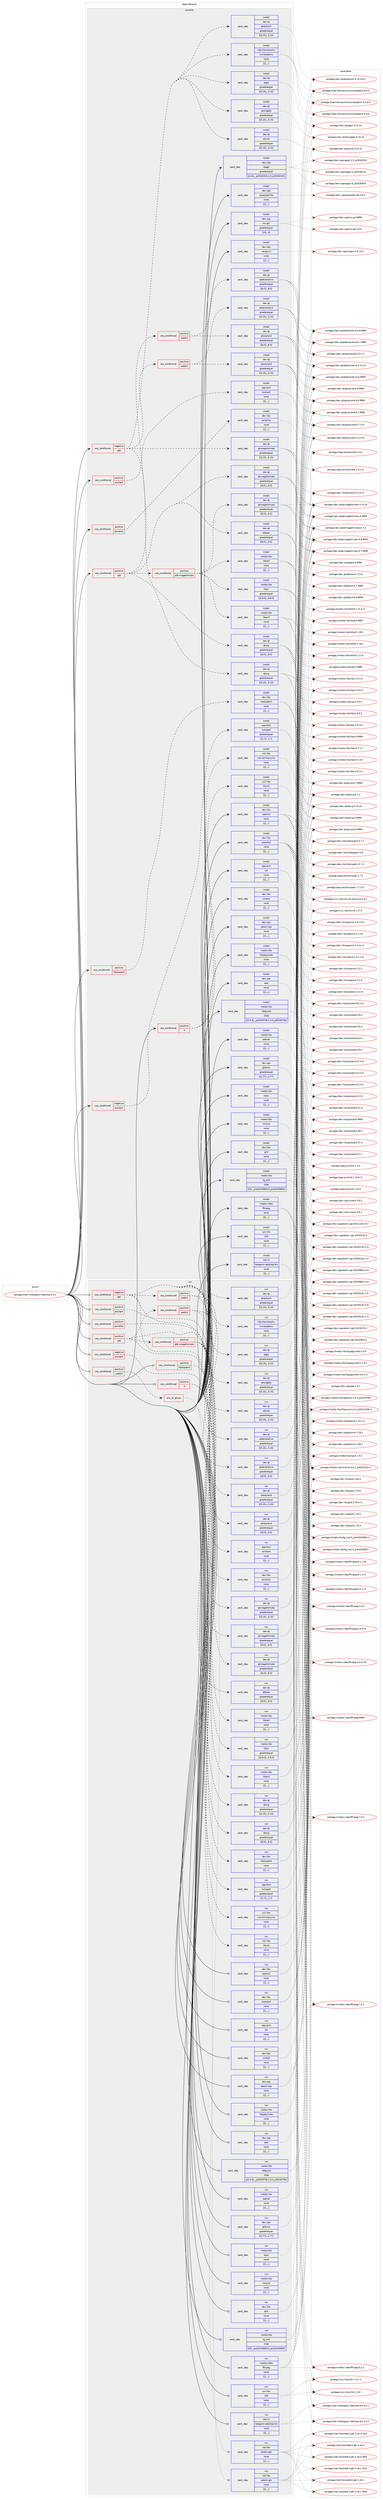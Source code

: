 digraph prolog {

# *************
# Graph options
# *************

newrank=true;
concentrate=true;
compound=true;
graph [rankdir=LR,fontname=Helvetica,fontsize=10,ranksep=1.5];#, ranksep=2.5, nodesep=0.2];
edge  [arrowhead=vee];
node  [fontname=Helvetica,fontsize=10];

# **********
# The ebuild
# **********

subgraph cluster_leftcol {
color=gray;
label=<<i>ebuild</i>>;
id [label="portage://net-im/telegram-desktop-5.4.1", color=red, width=4, href="../net-im/telegram-desktop-5.4.1.svg"];
}

# ****************
# The dependencies
# ****************

subgraph cluster_midcol {
color=gray;
label=<<i>dependencies</i>>;
subgraph cluster_compile {
fillcolor="#eeeeee";
style=filled;
label=<<i>compile</i>>;
subgraph cond96834 {
dependency372814 [label=<<TABLE BORDER="0" CELLBORDER="1" CELLSPACING="0" CELLPADDING="4"><TR><TD ROWSPAN="3" CELLPADDING="10">use_conditional</TD></TR><TR><TD>negative</TD></TR><TR><TD>enchant</TD></TR></TABLE>>, shape=none, color=red];
subgraph pack273213 {
dependency372815 [label=<<TABLE BORDER="0" CELLBORDER="1" CELLSPACING="0" CELLPADDING="4" WIDTH="220"><TR><TD ROWSPAN="6" CELLPADDING="30">pack_dep</TD></TR><TR><TD WIDTH="110">install</TD></TR><TR><TD>app-text</TD></TR><TR><TD>hunspell</TD></TR><TR><TD>greaterequal</TD></TR><TR><TD>[[1,7],,,1.7]</TD></TR></TABLE>>, shape=none, color=blue];
}
dependency372814:e -> dependency372815:w [weight=20,style="dashed",arrowhead="vee"];
}
id:e -> dependency372814:w [weight=20,style="solid",arrowhead="vee"];
subgraph cond96835 {
dependency372816 [label=<<TABLE BORDER="0" CELLBORDER="1" CELLSPACING="0" CELLPADDING="4"><TR><TD ROWSPAN="3" CELLPADDING="10">use_conditional</TD></TR><TR><TD>negative</TD></TR><TR><TD>qt6</TD></TR></TABLE>>, shape=none, color=red];
subgraph pack273214 {
dependency372817 [label=<<TABLE BORDER="0" CELLBORDER="1" CELLSPACING="0" CELLPADDING="4" WIDTH="220"><TR><TD ROWSPAN="6" CELLPADDING="30">pack_dep</TD></TR><TR><TD WIDTH="110">install</TD></TR><TR><TD>dev-qt</TD></TR><TR><TD>qtcore</TD></TR><TR><TD>greaterequal</TD></TR><TR><TD>[[5,15],,,5.15]</TD></TR></TABLE>>, shape=none, color=blue];
}
dependency372816:e -> dependency372817:w [weight=20,style="dashed",arrowhead="vee"];
subgraph pack273215 {
dependency372818 [label=<<TABLE BORDER="0" CELLBORDER="1" CELLSPACING="0" CELLPADDING="4" WIDTH="220"><TR><TD ROWSPAN="6" CELLPADDING="30">pack_dep</TD></TR><TR><TD WIDTH="110">install</TD></TR><TR><TD>dev-qt</TD></TR><TR><TD>qtgui</TD></TR><TR><TD>greaterequal</TD></TR><TR><TD>[[5,15],,,5.15]</TD></TR></TABLE>>, shape=none, color=blue];
}
dependency372816:e -> dependency372818:w [weight=20,style="dashed",arrowhead="vee"];
subgraph pack273216 {
dependency372819 [label=<<TABLE BORDER="0" CELLBORDER="1" CELLSPACING="0" CELLPADDING="4" WIDTH="220"><TR><TD ROWSPAN="6" CELLPADDING="30">pack_dep</TD></TR><TR><TD WIDTH="110">install</TD></TR><TR><TD>dev-qt</TD></TR><TR><TD>qtimageformats</TD></TR><TR><TD>greaterequal</TD></TR><TR><TD>[[5,15],,,5.15]</TD></TR></TABLE>>, shape=none, color=blue];
}
dependency372816:e -> dependency372819:w [weight=20,style="dashed",arrowhead="vee"];
subgraph pack273217 {
dependency372820 [label=<<TABLE BORDER="0" CELLBORDER="1" CELLSPACING="0" CELLPADDING="4" WIDTH="220"><TR><TD ROWSPAN="6" CELLPADDING="30">pack_dep</TD></TR><TR><TD WIDTH="110">install</TD></TR><TR><TD>dev-qt</TD></TR><TR><TD>qtnetwork</TD></TR><TR><TD>greaterequal</TD></TR><TR><TD>[[5,15],,,5.15]</TD></TR></TABLE>>, shape=none, color=blue];
}
dependency372816:e -> dependency372820:w [weight=20,style="dashed",arrowhead="vee"];
subgraph pack273218 {
dependency372821 [label=<<TABLE BORDER="0" CELLBORDER="1" CELLSPACING="0" CELLPADDING="4" WIDTH="220"><TR><TD ROWSPAN="6" CELLPADDING="30">pack_dep</TD></TR><TR><TD WIDTH="110">install</TD></TR><TR><TD>dev-qt</TD></TR><TR><TD>qtsvg</TD></TR><TR><TD>greaterequal</TD></TR><TR><TD>[[5,15],,,5.15]</TD></TR></TABLE>>, shape=none, color=blue];
}
dependency372816:e -> dependency372821:w [weight=20,style="dashed",arrowhead="vee"];
subgraph pack273219 {
dependency372822 [label=<<TABLE BORDER="0" CELLBORDER="1" CELLSPACING="0" CELLPADDING="4" WIDTH="220"><TR><TD ROWSPAN="6" CELLPADDING="30">pack_dep</TD></TR><TR><TD WIDTH="110">install</TD></TR><TR><TD>dev-qt</TD></TR><TR><TD>qtwidgets</TD></TR><TR><TD>greaterequal</TD></TR><TR><TD>[[5,15],,,5.15]</TD></TR></TABLE>>, shape=none, color=blue];
}
dependency372816:e -> dependency372822:w [weight=20,style="dashed",arrowhead="vee"];
subgraph pack273220 {
dependency372823 [label=<<TABLE BORDER="0" CELLBORDER="1" CELLSPACING="0" CELLPADDING="4" WIDTH="220"><TR><TD ROWSPAN="6" CELLPADDING="30">pack_dep</TD></TR><TR><TD WIDTH="110">install</TD></TR><TR><TD>kde-frameworks</TD></TR><TR><TD>kcoreaddons</TD></TR><TR><TD>none</TD></TR><TR><TD>[[],,,,]</TD></TR></TABLE>>, shape=none, color=blue];
}
dependency372816:e -> dependency372823:w [weight=20,style="dashed",arrowhead="vee"];
subgraph cond96836 {
dependency372824 [label=<<TABLE BORDER="0" CELLBORDER="1" CELLSPACING="0" CELLPADDING="4"><TR><TD ROWSPAN="3" CELLPADDING="10">use_conditional</TD></TR><TR><TD>positive</TD></TR><TR><TD>webkit</TD></TR></TABLE>>, shape=none, color=red];
subgraph pack273221 {
dependency372825 [label=<<TABLE BORDER="0" CELLBORDER="1" CELLSPACING="0" CELLPADDING="4" WIDTH="220"><TR><TD ROWSPAN="6" CELLPADDING="30">pack_dep</TD></TR><TR><TD WIDTH="110">install</TD></TR><TR><TD>dev-qt</TD></TR><TR><TD>qtdeclarative</TD></TR><TR><TD>greaterequal</TD></TR><TR><TD>[[5,15],,,5.15]</TD></TR></TABLE>>, shape=none, color=blue];
}
dependency372824:e -> dependency372825:w [weight=20,style="dashed",arrowhead="vee"];
subgraph pack273222 {
dependency372826 [label=<<TABLE BORDER="0" CELLBORDER="1" CELLSPACING="0" CELLPADDING="4" WIDTH="220"><TR><TD ROWSPAN="6" CELLPADDING="30">pack_dep</TD></TR><TR><TD WIDTH="110">install</TD></TR><TR><TD>dev-qt</TD></TR><TR><TD>qtwayland</TD></TR><TR><TD>greaterequal</TD></TR><TR><TD>[[5,15],,,5.15]</TD></TR></TABLE>>, shape=none, color=blue];
}
dependency372824:e -> dependency372826:w [weight=20,style="dashed",arrowhead="vee"];
}
dependency372816:e -> dependency372824:w [weight=20,style="dashed",arrowhead="vee"];
}
id:e -> dependency372816:w [weight=20,style="solid",arrowhead="vee"];
subgraph cond96837 {
dependency372827 [label=<<TABLE BORDER="0" CELLBORDER="1" CELLSPACING="0" CELLPADDING="4"><TR><TD ROWSPAN="3" CELLPADDING="10">use_conditional</TD></TR><TR><TD>positive</TD></TR><TR><TD>X</TD></TR></TABLE>>, shape=none, color=red];
subgraph pack273223 {
dependency372828 [label=<<TABLE BORDER="0" CELLBORDER="1" CELLSPACING="0" CELLPADDING="4" WIDTH="220"><TR><TD ROWSPAN="6" CELLPADDING="30">pack_dep</TD></TR><TR><TD WIDTH="110">install</TD></TR><TR><TD>x11-libs</TD></TR><TR><TD>libxcb</TD></TR><TR><TD>none</TD></TR><TR><TD>[[],,,,]</TD></TR></TABLE>>, shape=none, color=blue];
}
dependency372827:e -> dependency372828:w [weight=20,style="dashed",arrowhead="vee"];
subgraph pack273224 {
dependency372829 [label=<<TABLE BORDER="0" CELLBORDER="1" CELLSPACING="0" CELLPADDING="4" WIDTH="220"><TR><TD ROWSPAN="6" CELLPADDING="30">pack_dep</TD></TR><TR><TD WIDTH="110">install</TD></TR><TR><TD>x11-libs</TD></TR><TR><TD>xcb-util-keysyms</TD></TR><TR><TD>none</TD></TR><TR><TD>[[],,,,]</TD></TR></TABLE>>, shape=none, color=blue];
}
dependency372827:e -> dependency372829:w [weight=20,style="dashed",arrowhead="vee"];
}
id:e -> dependency372827:w [weight=20,style="solid",arrowhead="vee"];
subgraph cond96838 {
dependency372830 [label=<<TABLE BORDER="0" CELLBORDER="1" CELLSPACING="0" CELLPADDING="4"><TR><TD ROWSPAN="3" CELLPADDING="10">use_conditional</TD></TR><TR><TD>positive</TD></TR><TR><TD>enchant</TD></TR></TABLE>>, shape=none, color=red];
subgraph pack273225 {
dependency372831 [label=<<TABLE BORDER="0" CELLBORDER="1" CELLSPACING="0" CELLPADDING="4" WIDTH="220"><TR><TD ROWSPAN="6" CELLPADDING="30">pack_dep</TD></TR><TR><TD WIDTH="110">install</TD></TR><TR><TD>app-text</TD></TR><TR><TD>enchant</TD></TR><TR><TD>none</TD></TR><TR><TD>[[],,,,]</TD></TR></TABLE>>, shape=none, color=blue];
}
dependency372830:e -> dependency372831:w [weight=20,style="dashed",arrowhead="vee"];
}
id:e -> dependency372830:w [weight=20,style="solid",arrowhead="vee"];
subgraph cond96839 {
dependency372832 [label=<<TABLE BORDER="0" CELLBORDER="1" CELLSPACING="0" CELLPADDING="4"><TR><TD ROWSPAN="3" CELLPADDING="10">use_conditional</TD></TR><TR><TD>positive</TD></TR><TR><TD>jemalloc</TD></TR></TABLE>>, shape=none, color=red];
subgraph pack273226 {
dependency372833 [label=<<TABLE BORDER="0" CELLBORDER="1" CELLSPACING="0" CELLPADDING="4" WIDTH="220"><TR><TD ROWSPAN="6" CELLPADDING="30">pack_dep</TD></TR><TR><TD WIDTH="110">install</TD></TR><TR><TD>dev-libs</TD></TR><TR><TD>jemalloc</TD></TR><TR><TD>none</TD></TR><TR><TD>[[],,,,]</TD></TR></TABLE>>, shape=none, color=blue];
}
dependency372832:e -> dependency372833:w [weight=20,style="dashed",arrowhead="vee"];
}
id:e -> dependency372832:w [weight=20,style="solid",arrowhead="vee"];
subgraph cond96840 {
dependency372834 [label=<<TABLE BORDER="0" CELLBORDER="1" CELLSPACING="0" CELLPADDING="4"><TR><TD ROWSPAN="3" CELLPADDING="10">use_conditional</TD></TR><TR><TD>positive</TD></TR><TR><TD>libdispatch</TD></TR></TABLE>>, shape=none, color=red];
subgraph pack273227 {
dependency372835 [label=<<TABLE BORDER="0" CELLBORDER="1" CELLSPACING="0" CELLPADDING="4" WIDTH="220"><TR><TD ROWSPAN="6" CELLPADDING="30">pack_dep</TD></TR><TR><TD WIDTH="110">install</TD></TR><TR><TD>dev-libs</TD></TR><TR><TD>libdispatch</TD></TR><TR><TD>none</TD></TR><TR><TD>[[],,,,]</TD></TR></TABLE>>, shape=none, color=blue];
}
dependency372834:e -> dependency372835:w [weight=20,style="dashed",arrowhead="vee"];
}
id:e -> dependency372834:w [weight=20,style="solid",arrowhead="vee"];
subgraph cond96841 {
dependency372836 [label=<<TABLE BORDER="0" CELLBORDER="1" CELLSPACING="0" CELLPADDING="4"><TR><TD ROWSPAN="3" CELLPADDING="10">use_conditional</TD></TR><TR><TD>positive</TD></TR><TR><TD>qt6</TD></TR></TABLE>>, shape=none, color=red];
subgraph pack273228 {
dependency372837 [label=<<TABLE BORDER="0" CELLBORDER="1" CELLSPACING="0" CELLPADDING="4" WIDTH="220"><TR><TD ROWSPAN="6" CELLPADDING="30">pack_dep</TD></TR><TR><TD WIDTH="110">install</TD></TR><TR><TD>dev-qt</TD></TR><TR><TD>qtbase</TD></TR><TR><TD>greaterequal</TD></TR><TR><TD>[[6,5],,,6.5]</TD></TR></TABLE>>, shape=none, color=blue];
}
dependency372836:e -> dependency372837:w [weight=20,style="dashed",arrowhead="vee"];
subgraph pack273229 {
dependency372838 [label=<<TABLE BORDER="0" CELLBORDER="1" CELLSPACING="0" CELLPADDING="4" WIDTH="220"><TR><TD ROWSPAN="6" CELLPADDING="30">pack_dep</TD></TR><TR><TD WIDTH="110">install</TD></TR><TR><TD>dev-qt</TD></TR><TR><TD>qtimageformats</TD></TR><TR><TD>greaterequal</TD></TR><TR><TD>[[6,5],,,6.5]</TD></TR></TABLE>>, shape=none, color=blue];
}
dependency372836:e -> dependency372838:w [weight=20,style="dashed",arrowhead="vee"];
subgraph pack273230 {
dependency372839 [label=<<TABLE BORDER="0" CELLBORDER="1" CELLSPACING="0" CELLPADDING="4" WIDTH="220"><TR><TD ROWSPAN="6" CELLPADDING="30">pack_dep</TD></TR><TR><TD WIDTH="110">install</TD></TR><TR><TD>dev-qt</TD></TR><TR><TD>qtsvg</TD></TR><TR><TD>greaterequal</TD></TR><TR><TD>[[6,5],,,6.5]</TD></TR></TABLE>>, shape=none, color=blue];
}
dependency372836:e -> dependency372839:w [weight=20,style="dashed",arrowhead="vee"];
subgraph cond96842 {
dependency372840 [label=<<TABLE BORDER="0" CELLBORDER="1" CELLSPACING="0" CELLPADDING="4"><TR><TD ROWSPAN="3" CELLPADDING="10">use_conditional</TD></TR><TR><TD>positive</TD></TR><TR><TD>webkit</TD></TR></TABLE>>, shape=none, color=red];
subgraph pack273231 {
dependency372841 [label=<<TABLE BORDER="0" CELLBORDER="1" CELLSPACING="0" CELLPADDING="4" WIDTH="220"><TR><TD ROWSPAN="6" CELLPADDING="30">pack_dep</TD></TR><TR><TD WIDTH="110">install</TD></TR><TR><TD>dev-qt</TD></TR><TR><TD>qtdeclarative</TD></TR><TR><TD>greaterequal</TD></TR><TR><TD>[[6,5],,,6.5]</TD></TR></TABLE>>, shape=none, color=blue];
}
dependency372840:e -> dependency372841:w [weight=20,style="dashed",arrowhead="vee"];
subgraph pack273232 {
dependency372842 [label=<<TABLE BORDER="0" CELLBORDER="1" CELLSPACING="0" CELLPADDING="4" WIDTH="220"><TR><TD ROWSPAN="6" CELLPADDING="30">pack_dep</TD></TR><TR><TD WIDTH="110">install</TD></TR><TR><TD>dev-qt</TD></TR><TR><TD>qtwayland</TD></TR><TR><TD>greaterequal</TD></TR><TR><TD>[[6,5],,,6.5]</TD></TR></TABLE>>, shape=none, color=blue];
}
dependency372840:e -> dependency372842:w [weight=20,style="dashed",arrowhead="vee"];
}
dependency372836:e -> dependency372840:w [weight=20,style="dashed",arrowhead="vee"];
subgraph cond96843 {
dependency372843 [label=<<TABLE BORDER="0" CELLBORDER="1" CELLSPACING="0" CELLPADDING="4"><TR><TD ROWSPAN="3" CELLPADDING="10">use_conditional</TD></TR><TR><TD>positive</TD></TR><TR><TD>qt6-imageformats</TD></TR></TABLE>>, shape=none, color=red];
subgraph pack273233 {
dependency372844 [label=<<TABLE BORDER="0" CELLBORDER="1" CELLSPACING="0" CELLPADDING="4" WIDTH="220"><TR><TD ROWSPAN="6" CELLPADDING="30">pack_dep</TD></TR><TR><TD WIDTH="110">install</TD></TR><TR><TD>dev-qt</TD></TR><TR><TD>qtimageformats</TD></TR><TR><TD>greaterequal</TD></TR><TR><TD>[[6,5],,,6.5]</TD></TR></TABLE>>, shape=none, color=blue];
}
dependency372843:e -> dependency372844:w [weight=20,style="dashed",arrowhead="vee"];
subgraph pack273234 {
dependency372845 [label=<<TABLE BORDER="0" CELLBORDER="1" CELLSPACING="0" CELLPADDING="4" WIDTH="220"><TR><TD ROWSPAN="6" CELLPADDING="30">pack_dep</TD></TR><TR><TD WIDTH="110">install</TD></TR><TR><TD>media-libs</TD></TR><TR><TD>libavif</TD></TR><TR><TD>none</TD></TR><TR><TD>[[],,,,]</TD></TR></TABLE>>, shape=none, color=blue];
}
dependency372843:e -> dependency372845:w [weight=20,style="dashed",arrowhead="vee"];
subgraph pack273235 {
dependency372846 [label=<<TABLE BORDER="0" CELLBORDER="1" CELLSPACING="0" CELLPADDING="4" WIDTH="220"><TR><TD ROWSPAN="6" CELLPADDING="30">pack_dep</TD></TR><TR><TD WIDTH="110">install</TD></TR><TR><TD>media-libs</TD></TR><TR><TD>libheif</TD></TR><TR><TD>none</TD></TR><TR><TD>[[],,,,]</TD></TR></TABLE>>, shape=none, color=blue];
}
dependency372843:e -> dependency372846:w [weight=20,style="dashed",arrowhead="vee"];
subgraph pack273236 {
dependency372847 [label=<<TABLE BORDER="0" CELLBORDER="1" CELLSPACING="0" CELLPADDING="4" WIDTH="220"><TR><TD ROWSPAN="6" CELLPADDING="30">pack_dep</TD></TR><TR><TD WIDTH="110">install</TD></TR><TR><TD>media-libs</TD></TR><TR><TD>libjxl</TD></TR><TR><TD>greaterequal</TD></TR><TR><TD>[[0,8,0],,,0.8.0]</TD></TR></TABLE>>, shape=none, color=blue];
}
dependency372843:e -> dependency372847:w [weight=20,style="dashed",arrowhead="vee"];
}
dependency372836:e -> dependency372843:w [weight=20,style="dashed",arrowhead="vee"];
}
id:e -> dependency372836:w [weight=20,style="solid",arrowhead="vee"];
subgraph pack273237 {
dependency372848 [label=<<TABLE BORDER="0" CELLBORDER="1" CELLSPACING="0" CELLPADDING="4" WIDTH="220"><TR><TD ROWSPAN="6" CELLPADDING="30">pack_dep</TD></TR><TR><TD WIDTH="110">install</TD></TR><TR><TD>app-arch</TD></TR><TR><TD>lz4</TD></TR><TR><TD>none</TD></TR><TR><TD>[[],,,,]</TD></TR></TABLE>>, shape=none, color=blue];
}
id:e -> dependency372848:w [weight=20,style="solid",arrowhead="vee"];
subgraph pack273238 {
dependency372849 [label=<<TABLE BORDER="0" CELLBORDER="1" CELLSPACING="0" CELLPADDING="4" WIDTH="220"><TR><TD ROWSPAN="6" CELLPADDING="30">pack_dep</TD></TR><TR><TD WIDTH="110">install</TD></TR><TR><TD>dev-cpp</TD></TR><TR><TD>abseil-cpp</TD></TR><TR><TD>none</TD></TR><TR><TD>[[],,,,]</TD></TR></TABLE>>, shape=none, color=blue];
}
id:e -> dependency372849:w [weight=20,style="solid",arrowhead="vee"];
subgraph pack273239 {
dependency372850 [label=<<TABLE BORDER="0" CELLBORDER="1" CELLSPACING="0" CELLPADDING="4" WIDTH="220"><TR><TD ROWSPAN="6" CELLPADDING="30">pack_dep</TD></TR><TR><TD WIDTH="110">install</TD></TR><TR><TD>dev-cpp</TD></TR><TR><TD>ada</TD></TR><TR><TD>none</TD></TR><TR><TD>[[],,,,]</TD></TR></TABLE>>, shape=none, color=blue];
}
id:e -> dependency372850:w [weight=20,style="solid",arrowhead="vee"];
subgraph pack273240 {
dependency372851 [label=<<TABLE BORDER="0" CELLBORDER="1" CELLSPACING="0" CELLPADDING="4" WIDTH="220"><TR><TD ROWSPAN="6" CELLPADDING="30">pack_dep</TD></TR><TR><TD WIDTH="110">install</TD></TR><TR><TD>dev-cpp</TD></TR><TR><TD>cppgir</TD></TR><TR><TD>greaterequal</TD></TR><TR><TD>[[2,0],,_p20240315,2.0_p20240315]</TD></TR></TABLE>>, shape=none, color=blue];
}
id:e -> dependency372851:w [weight=20,style="solid",arrowhead="vee"];
subgraph pack273241 {
dependency372852 [label=<<TABLE BORDER="0" CELLBORDER="1" CELLSPACING="0" CELLPADDING="4" WIDTH="220"><TR><TD ROWSPAN="6" CELLPADDING="30">pack_dep</TD></TR><TR><TD WIDTH="110">install</TD></TR><TR><TD>dev-cpp</TD></TR><TR><TD>expected-lite</TD></TR><TR><TD>none</TD></TR><TR><TD>[[],,,,]</TD></TR></TABLE>>, shape=none, color=blue];
}
id:e -> dependency372852:w [weight=20,style="solid",arrowhead="vee"];
subgraph pack273242 {
dependency372853 [label=<<TABLE BORDER="0" CELLBORDER="1" CELLSPACING="0" CELLPADDING="4" WIDTH="220"><TR><TD ROWSPAN="6" CELLPADDING="30">pack_dep</TD></TR><TR><TD WIDTH="110">install</TD></TR><TR><TD>dev-cpp</TD></TR><TR><TD>glibmm</TD></TR><TR><TD>greaterequal</TD></TR><TR><TD>[[2,77],,,2.77]</TD></TR></TABLE>>, shape=none, color=blue];
}
id:e -> dependency372853:w [weight=20,style="solid",arrowhead="vee"];
subgraph pack273243 {
dependency372854 [label=<<TABLE BORDER="0" CELLBORDER="1" CELLSPACING="0" CELLPADDING="4" WIDTH="220"><TR><TD ROWSPAN="6" CELLPADDING="30">pack_dep</TD></TR><TR><TD WIDTH="110">install</TD></TR><TR><TD>dev-cpp</TD></TR><TR><TD>ms-gsl</TD></TR><TR><TD>greaterequal</TD></TR><TR><TD>[[4],,,4]</TD></TR></TABLE>>, shape=none, color=blue];
}
id:e -> dependency372854:w [weight=20,style="solid",arrowhead="vee"];
subgraph pack273244 {
dependency372855 [label=<<TABLE BORDER="0" CELLBORDER="1" CELLSPACING="0" CELLPADDING="4" WIDTH="220"><TR><TD ROWSPAN="6" CELLPADDING="30">pack_dep</TD></TR><TR><TD WIDTH="110">install</TD></TR><TR><TD>dev-cpp</TD></TR><TR><TD>range-v3</TD></TR><TR><TD>none</TD></TR><TR><TD>[[],,,,]</TD></TR></TABLE>>, shape=none, color=blue];
}
id:e -> dependency372855:w [weight=20,style="solid",arrowhead="vee"];
subgraph pack273245 {
dependency372856 [label=<<TABLE BORDER="0" CELLBORDER="1" CELLSPACING="0" CELLPADDING="4" WIDTH="220"><TR><TD ROWSPAN="6" CELLPADDING="30">pack_dep</TD></TR><TR><TD WIDTH="110">install</TD></TR><TR><TD>dev-libs</TD></TR><TR><TD>glib</TD></TR><TR><TD>none</TD></TR><TR><TD>[[],,,,]</TD></TR></TABLE>>, shape=none, color=blue];
}
id:e -> dependency372856:w [weight=20,style="solid",arrowhead="vee"];
subgraph pack273246 {
dependency372857 [label=<<TABLE BORDER="0" CELLBORDER="1" CELLSPACING="0" CELLPADDING="4" WIDTH="220"><TR><TD ROWSPAN="6" CELLPADDING="30">pack_dep</TD></TR><TR><TD WIDTH="110">install</TD></TR><TR><TD>dev-libs</TD></TR><TR><TD>openssl</TD></TR><TR><TD>none</TD></TR><TR><TD>[[],,,,]</TD></TR></TABLE>>, shape=none, color=blue];
}
id:e -> dependency372857:w [weight=20,style="solid",arrowhead="vee"];
subgraph pack273247 {
dependency372858 [label=<<TABLE BORDER="0" CELLBORDER="1" CELLSPACING="0" CELLPADDING="4" WIDTH="220"><TR><TD ROWSPAN="6" CELLPADDING="30">pack_dep</TD></TR><TR><TD WIDTH="110">install</TD></TR><TR><TD>dev-libs</TD></TR><TR><TD>protobuf</TD></TR><TR><TD>none</TD></TR><TR><TD>[[],,,,]</TD></TR></TABLE>>, shape=none, color=blue];
}
id:e -> dependency372858:w [weight=20,style="solid",arrowhead="vee"];
subgraph pack273248 {
dependency372859 [label=<<TABLE BORDER="0" CELLBORDER="1" CELLSPACING="0" CELLPADDING="4" WIDTH="220"><TR><TD ROWSPAN="6" CELLPADDING="30">pack_dep</TD></TR><TR><TD WIDTH="110">install</TD></TR><TR><TD>dev-libs</TD></TR><TR><TD>xxhash</TD></TR><TR><TD>none</TD></TR><TR><TD>[[],,,,]</TD></TR></TABLE>>, shape=none, color=blue];
}
id:e -> dependency372859:w [weight=20,style="solid",arrowhead="vee"];
subgraph pack273249 {
dependency372860 [label=<<TABLE BORDER="0" CELLBORDER="1" CELLSPACING="0" CELLPADDING="4" WIDTH="220"><TR><TD ROWSPAN="6" CELLPADDING="30">pack_dep</TD></TR><TR><TD WIDTH="110">install</TD></TR><TR><TD>media-libs</TD></TR><TR><TD>libjpeg-turbo</TD></TR><TR><TD>none</TD></TR><TR><TD>[[],,,,]</TD></TR></TABLE>>, shape=none, color=blue];
}
id:e -> dependency372860:w [weight=20,style="solid",arrowhead="vee"];
subgraph pack273250 {
dependency372861 [label=<<TABLE BORDER="0" CELLBORDER="1" CELLSPACING="0" CELLPADDING="4" WIDTH="220"><TR><TD ROWSPAN="6" CELLPADDING="30">pack_dep</TD></TR><TR><TD WIDTH="110">install</TD></TR><TR><TD>media-libs</TD></TR><TR><TD>libtgvoip</TD></TR><TR><TD>tilde</TD></TR><TR><TD>[[2,4,4],,_p20240706,2.4.4_p20240706]</TD></TR></TABLE>>, shape=none, color=blue];
}
id:e -> dependency372861:w [weight=20,style="solid",arrowhead="vee"];
subgraph pack273251 {
dependency372862 [label=<<TABLE BORDER="0" CELLBORDER="1" CELLSPACING="0" CELLPADDING="4" WIDTH="220"><TR><TD ROWSPAN="6" CELLPADDING="30">pack_dep</TD></TR><TR><TD WIDTH="110">install</TD></TR><TR><TD>media-libs</TD></TR><TR><TD>openal</TD></TR><TR><TD>none</TD></TR><TR><TD>[[],,,,]</TD></TR></TABLE>>, shape=none, color=blue];
}
id:e -> dependency372862:w [weight=20,style="solid",arrowhead="vee"];
subgraph pack273252 {
dependency372863 [label=<<TABLE BORDER="0" CELLBORDER="1" CELLSPACING="0" CELLPADDING="4" WIDTH="220"><TR><TD ROWSPAN="6" CELLPADDING="30">pack_dep</TD></TR><TR><TD WIDTH="110">install</TD></TR><TR><TD>media-libs</TD></TR><TR><TD>opus</TD></TR><TR><TD>none</TD></TR><TR><TD>[[],,,,]</TD></TR></TABLE>>, shape=none, color=blue];
}
id:e -> dependency372863:w [weight=20,style="solid",arrowhead="vee"];
subgraph pack273253 {
dependency372864 [label=<<TABLE BORDER="0" CELLBORDER="1" CELLSPACING="0" CELLPADDING="4" WIDTH="220"><TR><TD ROWSPAN="6" CELLPADDING="30">pack_dep</TD></TR><TR><TD WIDTH="110">install</TD></TR><TR><TD>media-libs</TD></TR><TR><TD>rnnoise</TD></TR><TR><TD>none</TD></TR><TR><TD>[[],,,,]</TD></TR></TABLE>>, shape=none, color=blue];
}
id:e -> dependency372864:w [weight=20,style="solid",arrowhead="vee"];
subgraph pack273254 {
dependency372865 [label=<<TABLE BORDER="0" CELLBORDER="1" CELLSPACING="0" CELLPADDING="4" WIDTH="220"><TR><TD ROWSPAN="6" CELLPADDING="30">pack_dep</TD></TR><TR><TD WIDTH="110">install</TD></TR><TR><TD>media-libs</TD></TR><TR><TD>tg_owt</TD></TR><TR><TD>tilde</TD></TR><TR><TD>[[0],,_pre20240804,0_pre20240804]</TD></TR></TABLE>>, shape=none, color=blue];
}
id:e -> dependency372865:w [weight=20,style="solid",arrowhead="vee"];
subgraph pack273255 {
dependency372866 [label=<<TABLE BORDER="0" CELLBORDER="1" CELLSPACING="0" CELLPADDING="4" WIDTH="220"><TR><TD ROWSPAN="6" CELLPADDING="30">pack_dep</TD></TR><TR><TD WIDTH="110">install</TD></TR><TR><TD>media-video</TD></TR><TR><TD>ffmpeg</TD></TR><TR><TD>none</TD></TR><TR><TD>[[],,,,]</TD></TR></TABLE>>, shape=none, color=blue];
}
id:e -> dependency372866:w [weight=20,style="solid",arrowhead="vee"];
subgraph pack273256 {
dependency372867 [label=<<TABLE BORDER="0" CELLBORDER="1" CELLSPACING="0" CELLPADDING="4" WIDTH="220"><TR><TD ROWSPAN="6" CELLPADDING="30">pack_dep</TD></TR><TR><TD WIDTH="110">install</TD></TR><TR><TD>sys-libs</TD></TR><TR><TD>zlib</TD></TR><TR><TD>none</TD></TR><TR><TD>[[],,,,]</TD></TR></TABLE>>, shape=none, color=blue];
}
id:e -> dependency372867:w [weight=20,style="solid",arrowhead="vee"];
subgraph pack273257 {
dependency372868 [label=<<TABLE BORDER="0" CELLBORDER="1" CELLSPACING="0" CELLPADDING="4" WIDTH="220"><TR><TD ROWSPAN="6" CELLPADDING="30">pack_dep</TD></TR><TR><TD WIDTH="110">install</TD></TR><TR><TD>net-im</TD></TR><TR><TD>telegram-desktop-bin</TD></TR><TR><TD>none</TD></TR><TR><TD>[[],,,,]</TD></TR></TABLE>>, shape=none, color=blue];
}
id:e -> dependency372868:w [weight=20,style="solid",arrowhead="vee"];
}
subgraph cluster_compileandrun {
fillcolor="#eeeeee";
style=filled;
label=<<i>compile and run</i>>;
}
subgraph cluster_run {
fillcolor="#eeeeee";
style=filled;
label=<<i>run</i>>;
subgraph cond96844 {
dependency372869 [label=<<TABLE BORDER="0" CELLBORDER="1" CELLSPACING="0" CELLPADDING="4"><TR><TD ROWSPAN="3" CELLPADDING="10">use_conditional</TD></TR><TR><TD>negative</TD></TR><TR><TD>enchant</TD></TR></TABLE>>, shape=none, color=red];
subgraph pack273258 {
dependency372870 [label=<<TABLE BORDER="0" CELLBORDER="1" CELLSPACING="0" CELLPADDING="4" WIDTH="220"><TR><TD ROWSPAN="6" CELLPADDING="30">pack_dep</TD></TR><TR><TD WIDTH="110">run</TD></TR><TR><TD>app-text</TD></TR><TR><TD>hunspell</TD></TR><TR><TD>greaterequal</TD></TR><TR><TD>[[1,7],,,1.7]</TD></TR></TABLE>>, shape=none, color=blue];
}
dependency372869:e -> dependency372870:w [weight=20,style="dashed",arrowhead="vee"];
}
id:e -> dependency372869:w [weight=20,style="solid",arrowhead="odot"];
subgraph cond96845 {
dependency372871 [label=<<TABLE BORDER="0" CELLBORDER="1" CELLSPACING="0" CELLPADDING="4"><TR><TD ROWSPAN="3" CELLPADDING="10">use_conditional</TD></TR><TR><TD>negative</TD></TR><TR><TD>qt6</TD></TR></TABLE>>, shape=none, color=red];
subgraph pack273259 {
dependency372872 [label=<<TABLE BORDER="0" CELLBORDER="1" CELLSPACING="0" CELLPADDING="4" WIDTH="220"><TR><TD ROWSPAN="6" CELLPADDING="30">pack_dep</TD></TR><TR><TD WIDTH="110">run</TD></TR><TR><TD>dev-qt</TD></TR><TR><TD>qtcore</TD></TR><TR><TD>greaterequal</TD></TR><TR><TD>[[5,15],,,5.15]</TD></TR></TABLE>>, shape=none, color=blue];
}
dependency372871:e -> dependency372872:w [weight=20,style="dashed",arrowhead="vee"];
subgraph pack273260 {
dependency372873 [label=<<TABLE BORDER="0" CELLBORDER="1" CELLSPACING="0" CELLPADDING="4" WIDTH="220"><TR><TD ROWSPAN="6" CELLPADDING="30">pack_dep</TD></TR><TR><TD WIDTH="110">run</TD></TR><TR><TD>dev-qt</TD></TR><TR><TD>qtgui</TD></TR><TR><TD>greaterequal</TD></TR><TR><TD>[[5,15],,,5.15]</TD></TR></TABLE>>, shape=none, color=blue];
}
dependency372871:e -> dependency372873:w [weight=20,style="dashed",arrowhead="vee"];
subgraph pack273261 {
dependency372874 [label=<<TABLE BORDER="0" CELLBORDER="1" CELLSPACING="0" CELLPADDING="4" WIDTH="220"><TR><TD ROWSPAN="6" CELLPADDING="30">pack_dep</TD></TR><TR><TD WIDTH="110">run</TD></TR><TR><TD>dev-qt</TD></TR><TR><TD>qtimageformats</TD></TR><TR><TD>greaterequal</TD></TR><TR><TD>[[5,15],,,5.15]</TD></TR></TABLE>>, shape=none, color=blue];
}
dependency372871:e -> dependency372874:w [weight=20,style="dashed",arrowhead="vee"];
subgraph pack273262 {
dependency372875 [label=<<TABLE BORDER="0" CELLBORDER="1" CELLSPACING="0" CELLPADDING="4" WIDTH="220"><TR><TD ROWSPAN="6" CELLPADDING="30">pack_dep</TD></TR><TR><TD WIDTH="110">run</TD></TR><TR><TD>dev-qt</TD></TR><TR><TD>qtnetwork</TD></TR><TR><TD>greaterequal</TD></TR><TR><TD>[[5,15],,,5.15]</TD></TR></TABLE>>, shape=none, color=blue];
}
dependency372871:e -> dependency372875:w [weight=20,style="dashed",arrowhead="vee"];
subgraph pack273263 {
dependency372876 [label=<<TABLE BORDER="0" CELLBORDER="1" CELLSPACING="0" CELLPADDING="4" WIDTH="220"><TR><TD ROWSPAN="6" CELLPADDING="30">pack_dep</TD></TR><TR><TD WIDTH="110">run</TD></TR><TR><TD>dev-qt</TD></TR><TR><TD>qtsvg</TD></TR><TR><TD>greaterequal</TD></TR><TR><TD>[[5,15],,,5.15]</TD></TR></TABLE>>, shape=none, color=blue];
}
dependency372871:e -> dependency372876:w [weight=20,style="dashed",arrowhead="vee"];
subgraph pack273264 {
dependency372877 [label=<<TABLE BORDER="0" CELLBORDER="1" CELLSPACING="0" CELLPADDING="4" WIDTH="220"><TR><TD ROWSPAN="6" CELLPADDING="30">pack_dep</TD></TR><TR><TD WIDTH="110">run</TD></TR><TR><TD>dev-qt</TD></TR><TR><TD>qtwidgets</TD></TR><TR><TD>greaterequal</TD></TR><TR><TD>[[5,15],,,5.15]</TD></TR></TABLE>>, shape=none, color=blue];
}
dependency372871:e -> dependency372877:w [weight=20,style="dashed",arrowhead="vee"];
subgraph pack273265 {
dependency372878 [label=<<TABLE BORDER="0" CELLBORDER="1" CELLSPACING="0" CELLPADDING="4" WIDTH="220"><TR><TD ROWSPAN="6" CELLPADDING="30">pack_dep</TD></TR><TR><TD WIDTH="110">run</TD></TR><TR><TD>kde-frameworks</TD></TR><TR><TD>kcoreaddons</TD></TR><TR><TD>none</TD></TR><TR><TD>[[],,,,]</TD></TR></TABLE>>, shape=none, color=blue];
}
dependency372871:e -> dependency372878:w [weight=20,style="dashed",arrowhead="vee"];
subgraph cond96846 {
dependency372879 [label=<<TABLE BORDER="0" CELLBORDER="1" CELLSPACING="0" CELLPADDING="4"><TR><TD ROWSPAN="3" CELLPADDING="10">use_conditional</TD></TR><TR><TD>positive</TD></TR><TR><TD>webkit</TD></TR></TABLE>>, shape=none, color=red];
subgraph pack273266 {
dependency372880 [label=<<TABLE BORDER="0" CELLBORDER="1" CELLSPACING="0" CELLPADDING="4" WIDTH="220"><TR><TD ROWSPAN="6" CELLPADDING="30">pack_dep</TD></TR><TR><TD WIDTH="110">run</TD></TR><TR><TD>dev-qt</TD></TR><TR><TD>qtdeclarative</TD></TR><TR><TD>greaterequal</TD></TR><TR><TD>[[5,15],,,5.15]</TD></TR></TABLE>>, shape=none, color=blue];
}
dependency372879:e -> dependency372880:w [weight=20,style="dashed",arrowhead="vee"];
subgraph pack273267 {
dependency372881 [label=<<TABLE BORDER="0" CELLBORDER="1" CELLSPACING="0" CELLPADDING="4" WIDTH="220"><TR><TD ROWSPAN="6" CELLPADDING="30">pack_dep</TD></TR><TR><TD WIDTH="110">run</TD></TR><TR><TD>dev-qt</TD></TR><TR><TD>qtwayland</TD></TR><TR><TD>greaterequal</TD></TR><TR><TD>[[5,15],,,5.15]</TD></TR></TABLE>>, shape=none, color=blue];
}
dependency372879:e -> dependency372881:w [weight=20,style="dashed",arrowhead="vee"];
}
dependency372871:e -> dependency372879:w [weight=20,style="dashed",arrowhead="vee"];
}
id:e -> dependency372871:w [weight=20,style="solid",arrowhead="odot"];
subgraph cond96847 {
dependency372882 [label=<<TABLE BORDER="0" CELLBORDER="1" CELLSPACING="0" CELLPADDING="4"><TR><TD ROWSPAN="3" CELLPADDING="10">use_conditional</TD></TR><TR><TD>positive</TD></TR><TR><TD>X</TD></TR></TABLE>>, shape=none, color=red];
subgraph pack273268 {
dependency372883 [label=<<TABLE BORDER="0" CELLBORDER="1" CELLSPACING="0" CELLPADDING="4" WIDTH="220"><TR><TD ROWSPAN="6" CELLPADDING="30">pack_dep</TD></TR><TR><TD WIDTH="110">run</TD></TR><TR><TD>x11-libs</TD></TR><TR><TD>libxcb</TD></TR><TR><TD>none</TD></TR><TR><TD>[[],,,,]</TD></TR></TABLE>>, shape=none, color=blue];
}
dependency372882:e -> dependency372883:w [weight=20,style="dashed",arrowhead="vee"];
subgraph pack273269 {
dependency372884 [label=<<TABLE BORDER="0" CELLBORDER="1" CELLSPACING="0" CELLPADDING="4" WIDTH="220"><TR><TD ROWSPAN="6" CELLPADDING="30">pack_dep</TD></TR><TR><TD WIDTH="110">run</TD></TR><TR><TD>x11-libs</TD></TR><TR><TD>xcb-util-keysyms</TD></TR><TR><TD>none</TD></TR><TR><TD>[[],,,,]</TD></TR></TABLE>>, shape=none, color=blue];
}
dependency372882:e -> dependency372884:w [weight=20,style="dashed",arrowhead="vee"];
}
id:e -> dependency372882:w [weight=20,style="solid",arrowhead="odot"];
subgraph cond96848 {
dependency372885 [label=<<TABLE BORDER="0" CELLBORDER="1" CELLSPACING="0" CELLPADDING="4"><TR><TD ROWSPAN="3" CELLPADDING="10">use_conditional</TD></TR><TR><TD>positive</TD></TR><TR><TD>enchant</TD></TR></TABLE>>, shape=none, color=red];
subgraph pack273270 {
dependency372886 [label=<<TABLE BORDER="0" CELLBORDER="1" CELLSPACING="0" CELLPADDING="4" WIDTH="220"><TR><TD ROWSPAN="6" CELLPADDING="30">pack_dep</TD></TR><TR><TD WIDTH="110">run</TD></TR><TR><TD>app-text</TD></TR><TR><TD>enchant</TD></TR><TR><TD>none</TD></TR><TR><TD>[[],,,,]</TD></TR></TABLE>>, shape=none, color=blue];
}
dependency372885:e -> dependency372886:w [weight=20,style="dashed",arrowhead="vee"];
}
id:e -> dependency372885:w [weight=20,style="solid",arrowhead="odot"];
subgraph cond96849 {
dependency372887 [label=<<TABLE BORDER="0" CELLBORDER="1" CELLSPACING="0" CELLPADDING="4"><TR><TD ROWSPAN="3" CELLPADDING="10">use_conditional</TD></TR><TR><TD>positive</TD></TR><TR><TD>jemalloc</TD></TR></TABLE>>, shape=none, color=red];
subgraph pack273271 {
dependency372888 [label=<<TABLE BORDER="0" CELLBORDER="1" CELLSPACING="0" CELLPADDING="4" WIDTH="220"><TR><TD ROWSPAN="6" CELLPADDING="30">pack_dep</TD></TR><TR><TD WIDTH="110">run</TD></TR><TR><TD>dev-libs</TD></TR><TR><TD>jemalloc</TD></TR><TR><TD>none</TD></TR><TR><TD>[[],,,,]</TD></TR></TABLE>>, shape=none, color=blue];
}
dependency372887:e -> dependency372888:w [weight=20,style="dashed",arrowhead="vee"];
}
id:e -> dependency372887:w [weight=20,style="solid",arrowhead="odot"];
subgraph cond96850 {
dependency372889 [label=<<TABLE BORDER="0" CELLBORDER="1" CELLSPACING="0" CELLPADDING="4"><TR><TD ROWSPAN="3" CELLPADDING="10">use_conditional</TD></TR><TR><TD>positive</TD></TR><TR><TD>libdispatch</TD></TR></TABLE>>, shape=none, color=red];
subgraph pack273272 {
dependency372890 [label=<<TABLE BORDER="0" CELLBORDER="1" CELLSPACING="0" CELLPADDING="4" WIDTH="220"><TR><TD ROWSPAN="6" CELLPADDING="30">pack_dep</TD></TR><TR><TD WIDTH="110">run</TD></TR><TR><TD>dev-libs</TD></TR><TR><TD>libdispatch</TD></TR><TR><TD>none</TD></TR><TR><TD>[[],,,,]</TD></TR></TABLE>>, shape=none, color=blue];
}
dependency372889:e -> dependency372890:w [weight=20,style="dashed",arrowhead="vee"];
}
id:e -> dependency372889:w [weight=20,style="solid",arrowhead="odot"];
subgraph cond96851 {
dependency372891 [label=<<TABLE BORDER="0" CELLBORDER="1" CELLSPACING="0" CELLPADDING="4"><TR><TD ROWSPAN="3" CELLPADDING="10">use_conditional</TD></TR><TR><TD>positive</TD></TR><TR><TD>qt6</TD></TR></TABLE>>, shape=none, color=red];
subgraph pack273273 {
dependency372892 [label=<<TABLE BORDER="0" CELLBORDER="1" CELLSPACING="0" CELLPADDING="4" WIDTH="220"><TR><TD ROWSPAN="6" CELLPADDING="30">pack_dep</TD></TR><TR><TD WIDTH="110">run</TD></TR><TR><TD>dev-qt</TD></TR><TR><TD>qtbase</TD></TR><TR><TD>greaterequal</TD></TR><TR><TD>[[6,5],,,6.5]</TD></TR></TABLE>>, shape=none, color=blue];
}
dependency372891:e -> dependency372892:w [weight=20,style="dashed",arrowhead="vee"];
subgraph pack273274 {
dependency372893 [label=<<TABLE BORDER="0" CELLBORDER="1" CELLSPACING="0" CELLPADDING="4" WIDTH="220"><TR><TD ROWSPAN="6" CELLPADDING="30">pack_dep</TD></TR><TR><TD WIDTH="110">run</TD></TR><TR><TD>dev-qt</TD></TR><TR><TD>qtimageformats</TD></TR><TR><TD>greaterequal</TD></TR><TR><TD>[[6,5],,,6.5]</TD></TR></TABLE>>, shape=none, color=blue];
}
dependency372891:e -> dependency372893:w [weight=20,style="dashed",arrowhead="vee"];
subgraph pack273275 {
dependency372894 [label=<<TABLE BORDER="0" CELLBORDER="1" CELLSPACING="0" CELLPADDING="4" WIDTH="220"><TR><TD ROWSPAN="6" CELLPADDING="30">pack_dep</TD></TR><TR><TD WIDTH="110">run</TD></TR><TR><TD>dev-qt</TD></TR><TR><TD>qtsvg</TD></TR><TR><TD>greaterequal</TD></TR><TR><TD>[[6,5],,,6.5]</TD></TR></TABLE>>, shape=none, color=blue];
}
dependency372891:e -> dependency372894:w [weight=20,style="dashed",arrowhead="vee"];
subgraph cond96852 {
dependency372895 [label=<<TABLE BORDER="0" CELLBORDER="1" CELLSPACING="0" CELLPADDING="4"><TR><TD ROWSPAN="3" CELLPADDING="10">use_conditional</TD></TR><TR><TD>positive</TD></TR><TR><TD>webkit</TD></TR></TABLE>>, shape=none, color=red];
subgraph pack273276 {
dependency372896 [label=<<TABLE BORDER="0" CELLBORDER="1" CELLSPACING="0" CELLPADDING="4" WIDTH="220"><TR><TD ROWSPAN="6" CELLPADDING="30">pack_dep</TD></TR><TR><TD WIDTH="110">run</TD></TR><TR><TD>dev-qt</TD></TR><TR><TD>qtdeclarative</TD></TR><TR><TD>greaterequal</TD></TR><TR><TD>[[6,5],,,6.5]</TD></TR></TABLE>>, shape=none, color=blue];
}
dependency372895:e -> dependency372896:w [weight=20,style="dashed",arrowhead="vee"];
subgraph pack273277 {
dependency372897 [label=<<TABLE BORDER="0" CELLBORDER="1" CELLSPACING="0" CELLPADDING="4" WIDTH="220"><TR><TD ROWSPAN="6" CELLPADDING="30">pack_dep</TD></TR><TR><TD WIDTH="110">run</TD></TR><TR><TD>dev-qt</TD></TR><TR><TD>qtwayland</TD></TR><TR><TD>greaterequal</TD></TR><TR><TD>[[6,5],,,6.5]</TD></TR></TABLE>>, shape=none, color=blue];
}
dependency372895:e -> dependency372897:w [weight=20,style="dashed",arrowhead="vee"];
}
dependency372891:e -> dependency372895:w [weight=20,style="dashed",arrowhead="vee"];
subgraph cond96853 {
dependency372898 [label=<<TABLE BORDER="0" CELLBORDER="1" CELLSPACING="0" CELLPADDING="4"><TR><TD ROWSPAN="3" CELLPADDING="10">use_conditional</TD></TR><TR><TD>positive</TD></TR><TR><TD>qt6-imageformats</TD></TR></TABLE>>, shape=none, color=red];
subgraph pack273278 {
dependency372899 [label=<<TABLE BORDER="0" CELLBORDER="1" CELLSPACING="0" CELLPADDING="4" WIDTH="220"><TR><TD ROWSPAN="6" CELLPADDING="30">pack_dep</TD></TR><TR><TD WIDTH="110">run</TD></TR><TR><TD>dev-qt</TD></TR><TR><TD>qtimageformats</TD></TR><TR><TD>greaterequal</TD></TR><TR><TD>[[6,5],,,6.5]</TD></TR></TABLE>>, shape=none, color=blue];
}
dependency372898:e -> dependency372899:w [weight=20,style="dashed",arrowhead="vee"];
subgraph pack273279 {
dependency372900 [label=<<TABLE BORDER="0" CELLBORDER="1" CELLSPACING="0" CELLPADDING="4" WIDTH="220"><TR><TD ROWSPAN="6" CELLPADDING="30">pack_dep</TD></TR><TR><TD WIDTH="110">run</TD></TR><TR><TD>media-libs</TD></TR><TR><TD>libavif</TD></TR><TR><TD>none</TD></TR><TR><TD>[[],,,,]</TD></TR></TABLE>>, shape=none, color=blue];
}
dependency372898:e -> dependency372900:w [weight=20,style="dashed",arrowhead="vee"];
subgraph pack273280 {
dependency372901 [label=<<TABLE BORDER="0" CELLBORDER="1" CELLSPACING="0" CELLPADDING="4" WIDTH="220"><TR><TD ROWSPAN="6" CELLPADDING="30">pack_dep</TD></TR><TR><TD WIDTH="110">run</TD></TR><TR><TD>media-libs</TD></TR><TR><TD>libheif</TD></TR><TR><TD>none</TD></TR><TR><TD>[[],,,,]</TD></TR></TABLE>>, shape=none, color=blue];
}
dependency372898:e -> dependency372901:w [weight=20,style="dashed",arrowhead="vee"];
subgraph pack273281 {
dependency372902 [label=<<TABLE BORDER="0" CELLBORDER="1" CELLSPACING="0" CELLPADDING="4" WIDTH="220"><TR><TD ROWSPAN="6" CELLPADDING="30">pack_dep</TD></TR><TR><TD WIDTH="110">run</TD></TR><TR><TD>media-libs</TD></TR><TR><TD>libjxl</TD></TR><TR><TD>greaterequal</TD></TR><TR><TD>[[0,8,0],,,0.8.0]</TD></TR></TABLE>>, shape=none, color=blue];
}
dependency372898:e -> dependency372902:w [weight=20,style="dashed",arrowhead="vee"];
}
dependency372891:e -> dependency372898:w [weight=20,style="dashed",arrowhead="vee"];
}
id:e -> dependency372891:w [weight=20,style="solid",arrowhead="odot"];
subgraph cond96854 {
dependency372903 [label=<<TABLE BORDER="0" CELLBORDER="1" CELLSPACING="0" CELLPADDING="4"><TR><TD ROWSPAN="3" CELLPADDING="10">use_conditional</TD></TR><TR><TD>positive</TD></TR><TR><TD>webkit</TD></TR></TABLE>>, shape=none, color=red];
subgraph any2589 {
dependency372904 [label=<<TABLE BORDER="0" CELLBORDER="1" CELLSPACING="0" CELLPADDING="4"><TR><TD CELLPADDING="10">any_of_group</TD></TR></TABLE>>, shape=none, color=red];subgraph pack273282 {
dependency372905 [label=<<TABLE BORDER="0" CELLBORDER="1" CELLSPACING="0" CELLPADDING="4" WIDTH="220"><TR><TD ROWSPAN="6" CELLPADDING="30">pack_dep</TD></TR><TR><TD WIDTH="110">run</TD></TR><TR><TD>net-libs</TD></TR><TR><TD>webkit-gtk</TD></TR><TR><TD>none</TD></TR><TR><TD>[[],,,,]</TD></TR></TABLE>>, shape=none, color=blue];
}
dependency372904:e -> dependency372905:w [weight=20,style="dotted",arrowhead="oinv"];
subgraph pack273283 {
dependency372906 [label=<<TABLE BORDER="0" CELLBORDER="1" CELLSPACING="0" CELLPADDING="4" WIDTH="220"><TR><TD ROWSPAN="6" CELLPADDING="30">pack_dep</TD></TR><TR><TD WIDTH="110">run</TD></TR><TR><TD>net-libs</TD></TR><TR><TD>webkit-gtk</TD></TR><TR><TD>none</TD></TR><TR><TD>[[],,,,]</TD></TR></TABLE>>, shape=none, color=blue];
}
dependency372904:e -> dependency372906:w [weight=20,style="dotted",arrowhead="oinv"];
}
dependency372903:e -> dependency372904:w [weight=20,style="dashed",arrowhead="vee"];
}
id:e -> dependency372903:w [weight=20,style="solid",arrowhead="odot"];
subgraph pack273284 {
dependency372907 [label=<<TABLE BORDER="0" CELLBORDER="1" CELLSPACING="0" CELLPADDING="4" WIDTH="220"><TR><TD ROWSPAN="6" CELLPADDING="30">pack_dep</TD></TR><TR><TD WIDTH="110">run</TD></TR><TR><TD>app-arch</TD></TR><TR><TD>lz4</TD></TR><TR><TD>none</TD></TR><TR><TD>[[],,,,]</TD></TR></TABLE>>, shape=none, color=blue];
}
id:e -> dependency372907:w [weight=20,style="solid",arrowhead="odot"];
subgraph pack273285 {
dependency372908 [label=<<TABLE BORDER="0" CELLBORDER="1" CELLSPACING="0" CELLPADDING="4" WIDTH="220"><TR><TD ROWSPAN="6" CELLPADDING="30">pack_dep</TD></TR><TR><TD WIDTH="110">run</TD></TR><TR><TD>dev-cpp</TD></TR><TR><TD>abseil-cpp</TD></TR><TR><TD>none</TD></TR><TR><TD>[[],,,,]</TD></TR></TABLE>>, shape=none, color=blue];
}
id:e -> dependency372908:w [weight=20,style="solid",arrowhead="odot"];
subgraph pack273286 {
dependency372909 [label=<<TABLE BORDER="0" CELLBORDER="1" CELLSPACING="0" CELLPADDING="4" WIDTH="220"><TR><TD ROWSPAN="6" CELLPADDING="30">pack_dep</TD></TR><TR><TD WIDTH="110">run</TD></TR><TR><TD>dev-cpp</TD></TR><TR><TD>ada</TD></TR><TR><TD>none</TD></TR><TR><TD>[[],,,,]</TD></TR></TABLE>>, shape=none, color=blue];
}
id:e -> dependency372909:w [weight=20,style="solid",arrowhead="odot"];
subgraph pack273287 {
dependency372910 [label=<<TABLE BORDER="0" CELLBORDER="1" CELLSPACING="0" CELLPADDING="4" WIDTH="220"><TR><TD ROWSPAN="6" CELLPADDING="30">pack_dep</TD></TR><TR><TD WIDTH="110">run</TD></TR><TR><TD>dev-cpp</TD></TR><TR><TD>glibmm</TD></TR><TR><TD>greaterequal</TD></TR><TR><TD>[[2,77],,,2.77]</TD></TR></TABLE>>, shape=none, color=blue];
}
id:e -> dependency372910:w [weight=20,style="solid",arrowhead="odot"];
subgraph pack273288 {
dependency372911 [label=<<TABLE BORDER="0" CELLBORDER="1" CELLSPACING="0" CELLPADDING="4" WIDTH="220"><TR><TD ROWSPAN="6" CELLPADDING="30">pack_dep</TD></TR><TR><TD WIDTH="110">run</TD></TR><TR><TD>dev-libs</TD></TR><TR><TD>glib</TD></TR><TR><TD>none</TD></TR><TR><TD>[[],,,,]</TD></TR></TABLE>>, shape=none, color=blue];
}
id:e -> dependency372911:w [weight=20,style="solid",arrowhead="odot"];
subgraph pack273289 {
dependency372912 [label=<<TABLE BORDER="0" CELLBORDER="1" CELLSPACING="0" CELLPADDING="4" WIDTH="220"><TR><TD ROWSPAN="6" CELLPADDING="30">pack_dep</TD></TR><TR><TD WIDTH="110">run</TD></TR><TR><TD>dev-libs</TD></TR><TR><TD>openssl</TD></TR><TR><TD>none</TD></TR><TR><TD>[[],,,,]</TD></TR></TABLE>>, shape=none, color=blue];
}
id:e -> dependency372912:w [weight=20,style="solid",arrowhead="odot"];
subgraph pack273290 {
dependency372913 [label=<<TABLE BORDER="0" CELLBORDER="1" CELLSPACING="0" CELLPADDING="4" WIDTH="220"><TR><TD ROWSPAN="6" CELLPADDING="30">pack_dep</TD></TR><TR><TD WIDTH="110">run</TD></TR><TR><TD>dev-libs</TD></TR><TR><TD>protobuf</TD></TR><TR><TD>none</TD></TR><TR><TD>[[],,,,]</TD></TR></TABLE>>, shape=none, color=blue];
}
id:e -> dependency372913:w [weight=20,style="solid",arrowhead="odot"];
subgraph pack273291 {
dependency372914 [label=<<TABLE BORDER="0" CELLBORDER="1" CELLSPACING="0" CELLPADDING="4" WIDTH="220"><TR><TD ROWSPAN="6" CELLPADDING="30">pack_dep</TD></TR><TR><TD WIDTH="110">run</TD></TR><TR><TD>dev-libs</TD></TR><TR><TD>xxhash</TD></TR><TR><TD>none</TD></TR><TR><TD>[[],,,,]</TD></TR></TABLE>>, shape=none, color=blue];
}
id:e -> dependency372914:w [weight=20,style="solid",arrowhead="odot"];
subgraph pack273292 {
dependency372915 [label=<<TABLE BORDER="0" CELLBORDER="1" CELLSPACING="0" CELLPADDING="4" WIDTH="220"><TR><TD ROWSPAN="6" CELLPADDING="30">pack_dep</TD></TR><TR><TD WIDTH="110">run</TD></TR><TR><TD>media-libs</TD></TR><TR><TD>libjpeg-turbo</TD></TR><TR><TD>none</TD></TR><TR><TD>[[],,,,]</TD></TR></TABLE>>, shape=none, color=blue];
}
id:e -> dependency372915:w [weight=20,style="solid",arrowhead="odot"];
subgraph pack273293 {
dependency372916 [label=<<TABLE BORDER="0" CELLBORDER="1" CELLSPACING="0" CELLPADDING="4" WIDTH="220"><TR><TD ROWSPAN="6" CELLPADDING="30">pack_dep</TD></TR><TR><TD WIDTH="110">run</TD></TR><TR><TD>media-libs</TD></TR><TR><TD>libtgvoip</TD></TR><TR><TD>tilde</TD></TR><TR><TD>[[2,4,4],,_p20240706,2.4.4_p20240706]</TD></TR></TABLE>>, shape=none, color=blue];
}
id:e -> dependency372916:w [weight=20,style="solid",arrowhead="odot"];
subgraph pack273294 {
dependency372917 [label=<<TABLE BORDER="0" CELLBORDER="1" CELLSPACING="0" CELLPADDING="4" WIDTH="220"><TR><TD ROWSPAN="6" CELLPADDING="30">pack_dep</TD></TR><TR><TD WIDTH="110">run</TD></TR><TR><TD>media-libs</TD></TR><TR><TD>openal</TD></TR><TR><TD>none</TD></TR><TR><TD>[[],,,,]</TD></TR></TABLE>>, shape=none, color=blue];
}
id:e -> dependency372917:w [weight=20,style="solid",arrowhead="odot"];
subgraph pack273295 {
dependency372918 [label=<<TABLE BORDER="0" CELLBORDER="1" CELLSPACING="0" CELLPADDING="4" WIDTH="220"><TR><TD ROWSPAN="6" CELLPADDING="30">pack_dep</TD></TR><TR><TD WIDTH="110">run</TD></TR><TR><TD>media-libs</TD></TR><TR><TD>opus</TD></TR><TR><TD>none</TD></TR><TR><TD>[[],,,,]</TD></TR></TABLE>>, shape=none, color=blue];
}
id:e -> dependency372918:w [weight=20,style="solid",arrowhead="odot"];
subgraph pack273296 {
dependency372919 [label=<<TABLE BORDER="0" CELLBORDER="1" CELLSPACING="0" CELLPADDING="4" WIDTH="220"><TR><TD ROWSPAN="6" CELLPADDING="30">pack_dep</TD></TR><TR><TD WIDTH="110">run</TD></TR><TR><TD>media-libs</TD></TR><TR><TD>rnnoise</TD></TR><TR><TD>none</TD></TR><TR><TD>[[],,,,]</TD></TR></TABLE>>, shape=none, color=blue];
}
id:e -> dependency372919:w [weight=20,style="solid",arrowhead="odot"];
subgraph pack273297 {
dependency372920 [label=<<TABLE BORDER="0" CELLBORDER="1" CELLSPACING="0" CELLPADDING="4" WIDTH="220"><TR><TD ROWSPAN="6" CELLPADDING="30">pack_dep</TD></TR><TR><TD WIDTH="110">run</TD></TR><TR><TD>media-libs</TD></TR><TR><TD>tg_owt</TD></TR><TR><TD>tilde</TD></TR><TR><TD>[[0],,_pre20240804,0_pre20240804]</TD></TR></TABLE>>, shape=none, color=blue];
}
id:e -> dependency372920:w [weight=20,style="solid",arrowhead="odot"];
subgraph pack273298 {
dependency372921 [label=<<TABLE BORDER="0" CELLBORDER="1" CELLSPACING="0" CELLPADDING="4" WIDTH="220"><TR><TD ROWSPAN="6" CELLPADDING="30">pack_dep</TD></TR><TR><TD WIDTH="110">run</TD></TR><TR><TD>media-video</TD></TR><TR><TD>ffmpeg</TD></TR><TR><TD>none</TD></TR><TR><TD>[[],,,,]</TD></TR></TABLE>>, shape=none, color=blue];
}
id:e -> dependency372921:w [weight=20,style="solid",arrowhead="odot"];
subgraph pack273299 {
dependency372922 [label=<<TABLE BORDER="0" CELLBORDER="1" CELLSPACING="0" CELLPADDING="4" WIDTH="220"><TR><TD ROWSPAN="6" CELLPADDING="30">pack_dep</TD></TR><TR><TD WIDTH="110">run</TD></TR><TR><TD>sys-libs</TD></TR><TR><TD>zlib</TD></TR><TR><TD>none</TD></TR><TR><TD>[[],,,,]</TD></TR></TABLE>>, shape=none, color=blue];
}
id:e -> dependency372922:w [weight=20,style="solid",arrowhead="odot"];
subgraph pack273300 {
dependency372923 [label=<<TABLE BORDER="0" CELLBORDER="1" CELLSPACING="0" CELLPADDING="4" WIDTH="220"><TR><TD ROWSPAN="6" CELLPADDING="30">pack_dep</TD></TR><TR><TD WIDTH="110">run</TD></TR><TR><TD>net-im</TD></TR><TR><TD>telegram-desktop-bin</TD></TR><TR><TD>none</TD></TR><TR><TD>[[],,,,]</TD></TR></TABLE>>, shape=none, color=blue];
}
id:e -> dependency372923:w [weight=20,style="solid",arrowhead="odot"];
}
}

# **************
# The candidates
# **************

subgraph cluster_choices {
rank=same;
color=gray;
label=<<i>candidates</i>>;

subgraph choice273213 {
color=black;
nodesep=1;
choice9711211245116101120116471041171101151121011081084549465546504511449 [label="portage://app-text/hunspell-1.7.2-r1", color=red, width=4,href="../app-text/hunspell-1.7.2-r1.svg"];
choice971121124511610112011647104117110115112101108108454946554650 [label="portage://app-text/hunspell-1.7.2", color=red, width=4,href="../app-text/hunspell-1.7.2.svg"];
dependency372815:e -> choice9711211245116101120116471041171101151121011081084549465546504511449:w [style=dotted,weight="100"];
dependency372815:e -> choice971121124511610112011647104117110115112101108108454946554650:w [style=dotted,weight="100"];
}
subgraph choice273214 {
color=black;
nodesep=1;
choice1001011184511311647113116991111141014553464953464952 [label="portage://dev-qt/qtcore-5.15.14", color=red, width=4,href="../dev-qt/qtcore-5.15.14.svg"];
dependency372817:e -> choice1001011184511311647113116991111141014553464953464952:w [style=dotted,weight="100"];
}
subgraph choice273215 {
color=black;
nodesep=1;
choice10010111845113116471131161031171054553464953464952 [label="portage://dev-qt/qtgui-5.15.14", color=red, width=4,href="../dev-qt/qtgui-5.15.14.svg"];
dependency372818:e -> choice10010111845113116471131161031171054553464953464952:w [style=dotted,weight="100"];
}
subgraph choice273216 {
color=black;
nodesep=1;
choice1001011184511311647113116105109971031011021111141099711611545544657575757 [label="portage://dev-qt/qtimageformats-6.9999", color=red, width=4,href="../dev-qt/qtimageformats-6.9999.svg"];
choice10010111845113116471131161051099710310110211111410997116115455446564657575757 [label="portage://dev-qt/qtimageformats-6.8.9999", color=red, width=4,href="../dev-qt/qtimageformats-6.8.9999.svg"];
choice10010111845113116471131161051099710310110211111410997116115455446554657575757 [label="portage://dev-qt/qtimageformats-6.7.9999", color=red, width=4,href="../dev-qt/qtimageformats-6.7.9999.svg"];
choice10010111845113116471131161051099710310110211111410997116115455446554650 [label="portage://dev-qt/qtimageformats-6.7.2", color=red, width=4,href="../dev-qt/qtimageformats-6.7.2.svg"];
choice100101118451131164711311610510997103101102111114109971161154553464953464952 [label="portage://dev-qt/qtimageformats-5.15.14", color=red, width=4,href="../dev-qt/qtimageformats-5.15.14.svg"];
dependency372819:e -> choice1001011184511311647113116105109971031011021111141099711611545544657575757:w [style=dotted,weight="100"];
dependency372819:e -> choice10010111845113116471131161051099710310110211111410997116115455446564657575757:w [style=dotted,weight="100"];
dependency372819:e -> choice10010111845113116471131161051099710310110211111410997116115455446554657575757:w [style=dotted,weight="100"];
dependency372819:e -> choice10010111845113116471131161051099710310110211111410997116115455446554650:w [style=dotted,weight="100"];
dependency372819:e -> choice100101118451131164711311610510997103101102111114109971161154553464953464952:w [style=dotted,weight="100"];
}
subgraph choice273217 {
color=black;
nodesep=1;
choice100101118451131164711311611010111611911111410745534649534649524511449 [label="portage://dev-qt/qtnetwork-5.15.14-r1", color=red, width=4,href="../dev-qt/qtnetwork-5.15.14-r1.svg"];
dependency372820:e -> choice100101118451131164711311611010111611911111410745534649534649524511449:w [style=dotted,weight="100"];
}
subgraph choice273218 {
color=black;
nodesep=1;
choice100101118451131164711311611511810345544657575757 [label="portage://dev-qt/qtsvg-6.9999", color=red, width=4,href="../dev-qt/qtsvg-6.9999.svg"];
choice1001011184511311647113116115118103455446564657575757 [label="portage://dev-qt/qtsvg-6.8.9999", color=red, width=4,href="../dev-qt/qtsvg-6.8.9999.svg"];
choice1001011184511311647113116115118103455446554657575757 [label="portage://dev-qt/qtsvg-6.7.9999", color=red, width=4,href="../dev-qt/qtsvg-6.7.9999.svg"];
choice1001011184511311647113116115118103455446554650 [label="portage://dev-qt/qtsvg-6.7.2", color=red, width=4,href="../dev-qt/qtsvg-6.7.2.svg"];
choice10010111845113116471131161151181034553464953464952 [label="portage://dev-qt/qtsvg-5.15.14", color=red, width=4,href="../dev-qt/qtsvg-5.15.14.svg"];
dependency372821:e -> choice100101118451131164711311611511810345544657575757:w [style=dotted,weight="100"];
dependency372821:e -> choice1001011184511311647113116115118103455446564657575757:w [style=dotted,weight="100"];
dependency372821:e -> choice1001011184511311647113116115118103455446554657575757:w [style=dotted,weight="100"];
dependency372821:e -> choice1001011184511311647113116115118103455446554650:w [style=dotted,weight="100"];
dependency372821:e -> choice10010111845113116471131161151181034553464953464952:w [style=dotted,weight="100"];
}
subgraph choice273219 {
color=black;
nodesep=1;
choice10010111845113116471131161191051001031011161154553464953464952 [label="portage://dev-qt/qtwidgets-5.15.14", color=red, width=4,href="../dev-qt/qtwidgets-5.15.14.svg"];
dependency372822:e -> choice10010111845113116471131161191051001031011161154553464953464952:w [style=dotted,weight="100"];
}
subgraph choice273220 {
color=black;
nodesep=1;
choice1071001014510211497109101119111114107115471079911111410197100100111110115455446544648 [label="portage://kde-frameworks/kcoreaddons-6.6.0", color=red, width=4,href="../kde-frameworks/kcoreaddons-6.6.0.svg"];
choice1071001014510211497109101119111114107115471079911111410197100100111110115455446534648 [label="portage://kde-frameworks/kcoreaddons-6.5.0", color=red, width=4,href="../kde-frameworks/kcoreaddons-6.5.0.svg"];
choice10710010145102114971091011191111141071154710799111114101971001001111101154553464949544648 [label="portage://kde-frameworks/kcoreaddons-5.116.0", color=red, width=4,href="../kde-frameworks/kcoreaddons-5.116.0.svg"];
dependency372823:e -> choice1071001014510211497109101119111114107115471079911111410197100100111110115455446544648:w [style=dotted,weight="100"];
dependency372823:e -> choice1071001014510211497109101119111114107115471079911111410197100100111110115455446534648:w [style=dotted,weight="100"];
dependency372823:e -> choice10710010145102114971091011191111141071154710799111114101971001001111101154553464949544648:w [style=dotted,weight="100"];
}
subgraph choice273221 {
color=black;
nodesep=1;
choice100101118451131164711311610010199108971149711610511810145544657575757 [label="portage://dev-qt/qtdeclarative-6.9999", color=red, width=4,href="../dev-qt/qtdeclarative-6.9999.svg"];
choice1001011184511311647113116100101991089711497116105118101455446564657575757 [label="portage://dev-qt/qtdeclarative-6.8.9999", color=red, width=4,href="../dev-qt/qtdeclarative-6.8.9999.svg"];
choice1001011184511311647113116100101991089711497116105118101455446554657575757 [label="portage://dev-qt/qtdeclarative-6.7.9999", color=red, width=4,href="../dev-qt/qtdeclarative-6.7.9999.svg"];
choice1001011184511311647113116100101991089711497116105118101455446554650 [label="portage://dev-qt/qtdeclarative-6.7.2", color=red, width=4,href="../dev-qt/qtdeclarative-6.7.2.svg"];
choice10010111845113116471131161001019910897114971161051181014553464953464952 [label="portage://dev-qt/qtdeclarative-5.15.14", color=red, width=4,href="../dev-qt/qtdeclarative-5.15.14.svg"];
dependency372825:e -> choice100101118451131164711311610010199108971149711610511810145544657575757:w [style=dotted,weight="100"];
dependency372825:e -> choice1001011184511311647113116100101991089711497116105118101455446564657575757:w [style=dotted,weight="100"];
dependency372825:e -> choice1001011184511311647113116100101991089711497116105118101455446554657575757:w [style=dotted,weight="100"];
dependency372825:e -> choice1001011184511311647113116100101991089711497116105118101455446554650:w [style=dotted,weight="100"];
dependency372825:e -> choice10010111845113116471131161001019910897114971161051181014553464953464952:w [style=dotted,weight="100"];
}
subgraph choice273222 {
color=black;
nodesep=1;
choice1001011184511311647113116119971211089711010045544657575757 [label="portage://dev-qt/qtwayland-6.9999", color=red, width=4,href="../dev-qt/qtwayland-6.9999.svg"];
choice10010111845113116471131161199712110897110100455446564657575757 [label="portage://dev-qt/qtwayland-6.8.9999", color=red, width=4,href="../dev-qt/qtwayland-6.8.9999.svg"];
choice10010111845113116471131161199712110897110100455446554657575757 [label="portage://dev-qt/qtwayland-6.7.9999", color=red, width=4,href="../dev-qt/qtwayland-6.7.9999.svg"];
choice100101118451131164711311611997121108971101004554465546504511451 [label="portage://dev-qt/qtwayland-6.7.2-r3", color=red, width=4,href="../dev-qt/qtwayland-6.7.2-r3.svg"];
choice100101118451131164711311611997121108971101004553464953464952 [label="portage://dev-qt/qtwayland-5.15.14", color=red, width=4,href="../dev-qt/qtwayland-5.15.14.svg"];
dependency372826:e -> choice1001011184511311647113116119971211089711010045544657575757:w [style=dotted,weight="100"];
dependency372826:e -> choice10010111845113116471131161199712110897110100455446564657575757:w [style=dotted,weight="100"];
dependency372826:e -> choice10010111845113116471131161199712110897110100455446554657575757:w [style=dotted,weight="100"];
dependency372826:e -> choice100101118451131164711311611997121108971101004554465546504511451:w [style=dotted,weight="100"];
dependency372826:e -> choice100101118451131164711311611997121108971101004553464953464952:w [style=dotted,weight="100"];
}
subgraph choice273223 {
color=black;
nodesep=1;
choice120494945108105981154710810598120999845494649554648 [label="portage://x11-libs/libxcb-1.17.0", color=red, width=4,href="../x11-libs/libxcb-1.17.0.svg"];
dependency372828:e -> choice120494945108105981154710810598120999845494649554648:w [style=dotted,weight="100"];
}
subgraph choice273224 {
color=black;
nodesep=1;
choice120494945108105981154712099984511711610510845107101121115121109115454846524649 [label="portage://x11-libs/xcb-util-keysyms-0.4.1", color=red, width=4,href="../x11-libs/xcb-util-keysyms-0.4.1.svg"];
dependency372829:e -> choice120494945108105981154712099984511711610510845107101121115121109115454846524649:w [style=dotted,weight="100"];
}
subgraph choice273225 {
color=black;
nodesep=1;
choice9711211245116101120116471011109910497110116455046544649 [label="portage://app-text/enchant-2.6.1", color=red, width=4,href="../app-text/enchant-2.6.1.svg"];
choice97112112451161011201164710111099104971101164549465446494511450 [label="portage://app-text/enchant-1.6.1-r2", color=red, width=4,href="../app-text/enchant-1.6.1-r2.svg"];
dependency372831:e -> choice9711211245116101120116471011109910497110116455046544649:w [style=dotted,weight="100"];
dependency372831:e -> choice97112112451161011201164710111099104971101164549465446494511450:w [style=dotted,weight="100"];
}
subgraph choice273226 {
color=black;
nodesep=1;
choice10010111845108105981154710610110997108108111994553465146484511449 [label="portage://dev-libs/jemalloc-5.3.0-r1", color=red, width=4,href="../dev-libs/jemalloc-5.3.0-r1.svg"];
dependency372833:e -> choice10010111845108105981154710610110997108108111994553465146484511449:w [style=dotted,weight="100"];
}
subgraph choice273227 {
color=black;
nodesep=1;
choice10010111845108105981154710810598100105115112971169910445534656 [label="portage://dev-libs/libdispatch-5.8", color=red, width=4,href="../dev-libs/libdispatch-5.8.svg"];
choice100101118451081059811547108105981001051151129711699104455346554651 [label="portage://dev-libs/libdispatch-5.7.3", color=red, width=4,href="../dev-libs/libdispatch-5.7.3.svg"];
choice100101118451081059811547108105981001051151129711699104455346554649 [label="portage://dev-libs/libdispatch-5.7.1", color=red, width=4,href="../dev-libs/libdispatch-5.7.1.svg"];
dependency372835:e -> choice10010111845108105981154710810598100105115112971169910445534656:w [style=dotted,weight="100"];
dependency372835:e -> choice100101118451081059811547108105981001051151129711699104455346554651:w [style=dotted,weight="100"];
dependency372835:e -> choice100101118451081059811547108105981001051151129711699104455346554649:w [style=dotted,weight="100"];
}
subgraph choice273228 {
color=black;
nodesep=1;
choice1001011184511311647113116989711510145544657575757 [label="portage://dev-qt/qtbase-6.9999", color=red, width=4,href="../dev-qt/qtbase-6.9999.svg"];
choice10010111845113116471131169897115101455446564657575757 [label="portage://dev-qt/qtbase-6.8.9999", color=red, width=4,href="../dev-qt/qtbase-6.8.9999.svg"];
choice10010111845113116471131169897115101455446554657575757 [label="portage://dev-qt/qtbase-6.7.9999", color=red, width=4,href="../dev-qt/qtbase-6.7.9999.svg"];
choice100101118451131164711311698971151014554465546504511452 [label="portage://dev-qt/qtbase-6.7.2-r4", color=red, width=4,href="../dev-qt/qtbase-6.7.2-r4.svg"];
dependency372837:e -> choice1001011184511311647113116989711510145544657575757:w [style=dotted,weight="100"];
dependency372837:e -> choice10010111845113116471131169897115101455446564657575757:w [style=dotted,weight="100"];
dependency372837:e -> choice10010111845113116471131169897115101455446554657575757:w [style=dotted,weight="100"];
dependency372837:e -> choice100101118451131164711311698971151014554465546504511452:w [style=dotted,weight="100"];
}
subgraph choice273229 {
color=black;
nodesep=1;
choice1001011184511311647113116105109971031011021111141099711611545544657575757 [label="portage://dev-qt/qtimageformats-6.9999", color=red, width=4,href="../dev-qt/qtimageformats-6.9999.svg"];
choice10010111845113116471131161051099710310110211111410997116115455446564657575757 [label="portage://dev-qt/qtimageformats-6.8.9999", color=red, width=4,href="../dev-qt/qtimageformats-6.8.9999.svg"];
choice10010111845113116471131161051099710310110211111410997116115455446554657575757 [label="portage://dev-qt/qtimageformats-6.7.9999", color=red, width=4,href="../dev-qt/qtimageformats-6.7.9999.svg"];
choice10010111845113116471131161051099710310110211111410997116115455446554650 [label="portage://dev-qt/qtimageformats-6.7.2", color=red, width=4,href="../dev-qt/qtimageformats-6.7.2.svg"];
choice100101118451131164711311610510997103101102111114109971161154553464953464952 [label="portage://dev-qt/qtimageformats-5.15.14", color=red, width=4,href="../dev-qt/qtimageformats-5.15.14.svg"];
dependency372838:e -> choice1001011184511311647113116105109971031011021111141099711611545544657575757:w [style=dotted,weight="100"];
dependency372838:e -> choice10010111845113116471131161051099710310110211111410997116115455446564657575757:w [style=dotted,weight="100"];
dependency372838:e -> choice10010111845113116471131161051099710310110211111410997116115455446554657575757:w [style=dotted,weight="100"];
dependency372838:e -> choice10010111845113116471131161051099710310110211111410997116115455446554650:w [style=dotted,weight="100"];
dependency372838:e -> choice100101118451131164711311610510997103101102111114109971161154553464953464952:w [style=dotted,weight="100"];
}
subgraph choice273230 {
color=black;
nodesep=1;
choice100101118451131164711311611511810345544657575757 [label="portage://dev-qt/qtsvg-6.9999", color=red, width=4,href="../dev-qt/qtsvg-6.9999.svg"];
choice1001011184511311647113116115118103455446564657575757 [label="portage://dev-qt/qtsvg-6.8.9999", color=red, width=4,href="../dev-qt/qtsvg-6.8.9999.svg"];
choice1001011184511311647113116115118103455446554657575757 [label="portage://dev-qt/qtsvg-6.7.9999", color=red, width=4,href="../dev-qt/qtsvg-6.7.9999.svg"];
choice1001011184511311647113116115118103455446554650 [label="portage://dev-qt/qtsvg-6.7.2", color=red, width=4,href="../dev-qt/qtsvg-6.7.2.svg"];
choice10010111845113116471131161151181034553464953464952 [label="portage://dev-qt/qtsvg-5.15.14", color=red, width=4,href="../dev-qt/qtsvg-5.15.14.svg"];
dependency372839:e -> choice100101118451131164711311611511810345544657575757:w [style=dotted,weight="100"];
dependency372839:e -> choice1001011184511311647113116115118103455446564657575757:w [style=dotted,weight="100"];
dependency372839:e -> choice1001011184511311647113116115118103455446554657575757:w [style=dotted,weight="100"];
dependency372839:e -> choice1001011184511311647113116115118103455446554650:w [style=dotted,weight="100"];
dependency372839:e -> choice10010111845113116471131161151181034553464953464952:w [style=dotted,weight="100"];
}
subgraph choice273231 {
color=black;
nodesep=1;
choice100101118451131164711311610010199108971149711610511810145544657575757 [label="portage://dev-qt/qtdeclarative-6.9999", color=red, width=4,href="../dev-qt/qtdeclarative-6.9999.svg"];
choice1001011184511311647113116100101991089711497116105118101455446564657575757 [label="portage://dev-qt/qtdeclarative-6.8.9999", color=red, width=4,href="../dev-qt/qtdeclarative-6.8.9999.svg"];
choice1001011184511311647113116100101991089711497116105118101455446554657575757 [label="portage://dev-qt/qtdeclarative-6.7.9999", color=red, width=4,href="../dev-qt/qtdeclarative-6.7.9999.svg"];
choice1001011184511311647113116100101991089711497116105118101455446554650 [label="portage://dev-qt/qtdeclarative-6.7.2", color=red, width=4,href="../dev-qt/qtdeclarative-6.7.2.svg"];
choice10010111845113116471131161001019910897114971161051181014553464953464952 [label="portage://dev-qt/qtdeclarative-5.15.14", color=red, width=4,href="../dev-qt/qtdeclarative-5.15.14.svg"];
dependency372841:e -> choice100101118451131164711311610010199108971149711610511810145544657575757:w [style=dotted,weight="100"];
dependency372841:e -> choice1001011184511311647113116100101991089711497116105118101455446564657575757:w [style=dotted,weight="100"];
dependency372841:e -> choice1001011184511311647113116100101991089711497116105118101455446554657575757:w [style=dotted,weight="100"];
dependency372841:e -> choice1001011184511311647113116100101991089711497116105118101455446554650:w [style=dotted,weight="100"];
dependency372841:e -> choice10010111845113116471131161001019910897114971161051181014553464953464952:w [style=dotted,weight="100"];
}
subgraph choice273232 {
color=black;
nodesep=1;
choice1001011184511311647113116119971211089711010045544657575757 [label="portage://dev-qt/qtwayland-6.9999", color=red, width=4,href="../dev-qt/qtwayland-6.9999.svg"];
choice10010111845113116471131161199712110897110100455446564657575757 [label="portage://dev-qt/qtwayland-6.8.9999", color=red, width=4,href="../dev-qt/qtwayland-6.8.9999.svg"];
choice10010111845113116471131161199712110897110100455446554657575757 [label="portage://dev-qt/qtwayland-6.7.9999", color=red, width=4,href="../dev-qt/qtwayland-6.7.9999.svg"];
choice100101118451131164711311611997121108971101004554465546504511451 [label="portage://dev-qt/qtwayland-6.7.2-r3", color=red, width=4,href="../dev-qt/qtwayland-6.7.2-r3.svg"];
choice100101118451131164711311611997121108971101004553464953464952 [label="portage://dev-qt/qtwayland-5.15.14", color=red, width=4,href="../dev-qt/qtwayland-5.15.14.svg"];
dependency372842:e -> choice1001011184511311647113116119971211089711010045544657575757:w [style=dotted,weight="100"];
dependency372842:e -> choice10010111845113116471131161199712110897110100455446564657575757:w [style=dotted,weight="100"];
dependency372842:e -> choice10010111845113116471131161199712110897110100455446554657575757:w [style=dotted,weight="100"];
dependency372842:e -> choice100101118451131164711311611997121108971101004554465546504511451:w [style=dotted,weight="100"];
dependency372842:e -> choice100101118451131164711311611997121108971101004553464953464952:w [style=dotted,weight="100"];
}
subgraph choice273233 {
color=black;
nodesep=1;
choice1001011184511311647113116105109971031011021111141099711611545544657575757 [label="portage://dev-qt/qtimageformats-6.9999", color=red, width=4,href="../dev-qt/qtimageformats-6.9999.svg"];
choice10010111845113116471131161051099710310110211111410997116115455446564657575757 [label="portage://dev-qt/qtimageformats-6.8.9999", color=red, width=4,href="../dev-qt/qtimageformats-6.8.9999.svg"];
choice10010111845113116471131161051099710310110211111410997116115455446554657575757 [label="portage://dev-qt/qtimageformats-6.7.9999", color=red, width=4,href="../dev-qt/qtimageformats-6.7.9999.svg"];
choice10010111845113116471131161051099710310110211111410997116115455446554650 [label="portage://dev-qt/qtimageformats-6.7.2", color=red, width=4,href="../dev-qt/qtimageformats-6.7.2.svg"];
choice100101118451131164711311610510997103101102111114109971161154553464953464952 [label="portage://dev-qt/qtimageformats-5.15.14", color=red, width=4,href="../dev-qt/qtimageformats-5.15.14.svg"];
dependency372844:e -> choice1001011184511311647113116105109971031011021111141099711611545544657575757:w [style=dotted,weight="100"];
dependency372844:e -> choice10010111845113116471131161051099710310110211111410997116115455446564657575757:w [style=dotted,weight="100"];
dependency372844:e -> choice10010111845113116471131161051099710310110211111410997116115455446554657575757:w [style=dotted,weight="100"];
dependency372844:e -> choice10010111845113116471131161051099710310110211111410997116115455446554650:w [style=dotted,weight="100"];
dependency372844:e -> choice100101118451131164711311610510997103101102111114109971161154553464953464952:w [style=dotted,weight="100"];
}
subgraph choice273234 {
color=black;
nodesep=1;
choice1091011001059745108105981154710810598971181051024557575757 [label="portage://media-libs/libavif-9999", color=red, width=4,href="../media-libs/libavif-9999.svg"];
choice109101100105974510810598115471081059897118105102454946494649 [label="portage://media-libs/libavif-1.1.1", color=red, width=4,href="../media-libs/libavif-1.1.1.svg"];
choice109101100105974510810598115471081059897118105102454946484652 [label="portage://media-libs/libavif-1.0.4", color=red, width=4,href="../media-libs/libavif-1.0.4.svg"];
choice10910110010597451081059811547108105989711810510245484649494649 [label="portage://media-libs/libavif-0.11.1", color=red, width=4,href="../media-libs/libavif-0.11.1.svg"];
choice10910110010597451081059811547108105989711810510245484649484649 [label="portage://media-libs/libavif-0.10.1", color=red, width=4,href="../media-libs/libavif-0.10.1.svg"];
dependency372845:e -> choice1091011001059745108105981154710810598971181051024557575757:w [style=dotted,weight="100"];
dependency372845:e -> choice109101100105974510810598115471081059897118105102454946494649:w [style=dotted,weight="100"];
dependency372845:e -> choice109101100105974510810598115471081059897118105102454946484652:w [style=dotted,weight="100"];
dependency372845:e -> choice10910110010597451081059811547108105989711810510245484649494649:w [style=dotted,weight="100"];
dependency372845:e -> choice10910110010597451081059811547108105989711810510245484649484649:w [style=dotted,weight="100"];
}
subgraph choice273235 {
color=black;
nodesep=1;
choice10910110010597451081059811547108105981041011051024557575757 [label="portage://media-libs/libheif-9999", color=red, width=4,href="../media-libs/libheif-9999.svg"];
choice109101100105974510810598115471081059810410110510245494649564650 [label="portage://media-libs/libheif-1.18.2", color=red, width=4,href="../media-libs/libheif-1.18.2.svg"];
choice109101100105974510810598115471081059810410110510245494649564649 [label="portage://media-libs/libheif-1.18.1", color=red, width=4,href="../media-libs/libheif-1.18.1.svg"];
choice109101100105974510810598115471081059810410110510245494649554654 [label="portage://media-libs/libheif-1.17.6", color=red, width=4,href="../media-libs/libheif-1.17.6.svg"];
choice1091011001059745108105981154710810598104101105102454946495346504511449 [label="portage://media-libs/libheif-1.15.2-r1", color=red, width=4,href="../media-libs/libheif-1.15.2-r1.svg"];
dependency372846:e -> choice10910110010597451081059811547108105981041011051024557575757:w [style=dotted,weight="100"];
dependency372846:e -> choice109101100105974510810598115471081059810410110510245494649564650:w [style=dotted,weight="100"];
dependency372846:e -> choice109101100105974510810598115471081059810410110510245494649564649:w [style=dotted,weight="100"];
dependency372846:e -> choice109101100105974510810598115471081059810410110510245494649554654:w [style=dotted,weight="100"];
dependency372846:e -> choice1091011001059745108105981154710810598104101105102454946495346504511449:w [style=dotted,weight="100"];
}
subgraph choice273236 {
color=black;
nodesep=1;
choice10910110010597451081059811547108105981061201084557575757 [label="portage://media-libs/libjxl-9999", color=red, width=4,href="../media-libs/libjxl-9999.svg"];
choice109101100105974510810598115471081059810612010845484649494648 [label="portage://media-libs/libjxl-0.11.0", color=red, width=4,href="../media-libs/libjxl-0.11.0.svg"];
choice109101100105974510810598115471081059810612010845484649484651 [label="portage://media-libs/libjxl-0.10.3", color=red, width=4,href="../media-libs/libjxl-0.10.3.svg"];
choice1091011001059745108105981154710810598106120108454846574651 [label="portage://media-libs/libjxl-0.9.3", color=red, width=4,href="../media-libs/libjxl-0.9.3.svg"];
choice1091011001059745108105981154710810598106120108454846564651 [label="portage://media-libs/libjxl-0.8.3", color=red, width=4,href="../media-libs/libjxl-0.8.3.svg"];
dependency372847:e -> choice10910110010597451081059811547108105981061201084557575757:w [style=dotted,weight="100"];
dependency372847:e -> choice109101100105974510810598115471081059810612010845484649494648:w [style=dotted,weight="100"];
dependency372847:e -> choice109101100105974510810598115471081059810612010845484649484651:w [style=dotted,weight="100"];
dependency372847:e -> choice1091011001059745108105981154710810598106120108454846574651:w [style=dotted,weight="100"];
dependency372847:e -> choice1091011001059745108105981154710810598106120108454846564651:w [style=dotted,weight="100"];
}
subgraph choice273237 {
color=black;
nodesep=1;
choice971121124597114991044710812252454946494846484511449 [label="portage://app-arch/lz4-1.10.0-r1", color=red, width=4,href="../app-arch/lz4-1.10.0-r1.svg"];
choice97112112459711499104471081225245494649484648 [label="portage://app-arch/lz4-1.10.0", color=red, width=4,href="../app-arch/lz4-1.10.0.svg"];
choice971121124597114991044710812252454946574652 [label="portage://app-arch/lz4-1.9.4", color=red, width=4,href="../app-arch/lz4-1.9.4.svg"];
dependency372848:e -> choice971121124597114991044710812252454946494846484511449:w [style=dotted,weight="100"];
dependency372848:e -> choice97112112459711499104471081225245494649484648:w [style=dotted,weight="100"];
dependency372848:e -> choice971121124597114991044710812252454946574652:w [style=dotted,weight="100"];
}
subgraph choice273238 {
color=black;
nodesep=1;
choice100101118459911211247979811510110510845991121124550485052485550504648 [label="portage://dev-cpp/abseil-cpp-20240722.0", color=red, width=4,href="../dev-cpp/abseil-cpp-20240722.0.svg"];
choice1001011184599112112479798115101105108459911211245504850524849495446504511452 [label="portage://dev-cpp/abseil-cpp-20240116.2-r4", color=red, width=4,href="../dev-cpp/abseil-cpp-20240116.2-r4.svg"];
choice1001011184599112112479798115101105108459911211245504850524849495446504511451 [label="portage://dev-cpp/abseil-cpp-20240116.2-r3", color=red, width=4,href="../dev-cpp/abseil-cpp-20240116.2-r3.svg"];
choice1001011184599112112479798115101105108459911211245504850514856485046484511452 [label="portage://dev-cpp/abseil-cpp-20230802.0-r4", color=red, width=4,href="../dev-cpp/abseil-cpp-20230802.0-r4.svg"];
choice1001011184599112112479798115101105108459911211245504850514856485046484511451 [label="portage://dev-cpp/abseil-cpp-20230802.0-r3", color=red, width=4,href="../dev-cpp/abseil-cpp-20230802.0-r3.svg"];
choice1001011184599112112479798115101105108459911211245504850514849505346514511453 [label="portage://dev-cpp/abseil-cpp-20230125.3-r5", color=red, width=4,href="../dev-cpp/abseil-cpp-20230125.3-r5.svg"];
choice1001011184599112112479798115101105108459911211245504850514849505346514511452 [label="portage://dev-cpp/abseil-cpp-20230125.3-r4", color=red, width=4,href="../dev-cpp/abseil-cpp-20230125.3-r4.svg"];
choice1001011184599112112479798115101105108459911211245504850514849505346514511451 [label="portage://dev-cpp/abseil-cpp-20230125.3-r3", color=red, width=4,href="../dev-cpp/abseil-cpp-20230125.3-r3.svg"];
choice100101118459911211247979811510110510845991121124550485051484950534650 [label="portage://dev-cpp/abseil-cpp-20230125.2", color=red, width=4,href="../dev-cpp/abseil-cpp-20230125.2.svg"];
choice100101118459911211247979811510110510845991121124550485050485450514649 [label="portage://dev-cpp/abseil-cpp-20220623.1", color=red, width=4,href="../dev-cpp/abseil-cpp-20220623.1.svg"];
choice1001011184599112112479798115101105108459911211245504850494949485046484511450 [label="portage://dev-cpp/abseil-cpp-20211102.0-r2", color=red, width=4,href="../dev-cpp/abseil-cpp-20211102.0-r2.svg"];
dependency372849:e -> choice100101118459911211247979811510110510845991121124550485052485550504648:w [style=dotted,weight="100"];
dependency372849:e -> choice1001011184599112112479798115101105108459911211245504850524849495446504511452:w [style=dotted,weight="100"];
dependency372849:e -> choice1001011184599112112479798115101105108459911211245504850524849495446504511451:w [style=dotted,weight="100"];
dependency372849:e -> choice1001011184599112112479798115101105108459911211245504850514856485046484511452:w [style=dotted,weight="100"];
dependency372849:e -> choice1001011184599112112479798115101105108459911211245504850514856485046484511451:w [style=dotted,weight="100"];
dependency372849:e -> choice1001011184599112112479798115101105108459911211245504850514849505346514511453:w [style=dotted,weight="100"];
dependency372849:e -> choice1001011184599112112479798115101105108459911211245504850514849505346514511452:w [style=dotted,weight="100"];
dependency372849:e -> choice1001011184599112112479798115101105108459911211245504850514849505346514511451:w [style=dotted,weight="100"];
dependency372849:e -> choice100101118459911211247979811510110510845991121124550485051484950534650:w [style=dotted,weight="100"];
dependency372849:e -> choice100101118459911211247979811510110510845991121124550485050485450514649:w [style=dotted,weight="100"];
dependency372849:e -> choice1001011184599112112479798115101105108459911211245504850494949485046484511450:w [style=dotted,weight="100"];
}
subgraph choice273239 {
color=black;
nodesep=1;
choice1001011184599112112479710097455046574649 [label="portage://dev-cpp/ada-2.9.1", color=red, width=4,href="../dev-cpp/ada-2.9.1.svg"];
dependency372850:e -> choice1001011184599112112479710097455046574649:w [style=dotted,weight="100"];
}
subgraph choice273240 {
color=black;
nodesep=1;
choice1001011184599112112479911211210310511445504648951125048505248514953 [label="portage://dev-cpp/cppgir-2.0_p20240315", color=red, width=4,href="../dev-cpp/cppgir-2.0_p20240315.svg"];
choice100101118459911211247991121121031051144548951125048505248494948 [label="portage://dev-cpp/cppgir-0_p20240110", color=red, width=4,href="../dev-cpp/cppgir-0_p20240110.svg"];
choice100101118459911211247991121121031051144548951125048505148575054 [label="portage://dev-cpp/cppgir-0_p20230926", color=red, width=4,href="../dev-cpp/cppgir-0_p20230926.svg"];
dependency372851:e -> choice1001011184599112112479911211210310511445504648951125048505248514953:w [style=dotted,weight="100"];
dependency372851:e -> choice100101118459911211247991121121031051144548951125048505248494948:w [style=dotted,weight="100"];
dependency372851:e -> choice100101118459911211247991121121031051144548951125048505148575054:w [style=dotted,weight="100"];
}
subgraph choice273241 {
color=black;
nodesep=1;
choice1001011184599112112471011201121019911610110045108105116101454846544651 [label="portage://dev-cpp/expected-lite-0.6.3", color=red, width=4,href="../dev-cpp/expected-lite-0.6.3.svg"];
dependency372852:e -> choice1001011184599112112471011201121019911610110045108105116101454846544651:w [style=dotted,weight="100"];
}
subgraph choice273242 {
color=black;
nodesep=1;
choice1001011184599112112471031081059810910945504655564649 [label="portage://dev-cpp/glibmm-2.78.1", color=red, width=4,href="../dev-cpp/glibmm-2.78.1.svg"];
choice1001011184599112112471031081059810910945504654544655 [label="portage://dev-cpp/glibmm-2.66.7", color=red, width=4,href="../dev-cpp/glibmm-2.66.7.svg"];
dependency372853:e -> choice1001011184599112112471031081059810910945504655564649:w [style=dotted,weight="100"];
dependency372853:e -> choice1001011184599112112471031081059810910945504654544655:w [style=dotted,weight="100"];
}
subgraph choice273243 {
color=black;
nodesep=1;
choice100101118459911211247109115451031151084557575757 [label="portage://dev-cpp/ms-gsl-9999", color=red, width=4,href="../dev-cpp/ms-gsl-9999.svg"];
choice10010111845991121124710911545103115108455246484648 [label="portage://dev-cpp/ms-gsl-4.0.0", color=red, width=4,href="../dev-cpp/ms-gsl-4.0.0.svg"];
dependency372854:e -> choice100101118459911211247109115451031151084557575757:w [style=dotted,weight="100"];
dependency372854:e -> choice10010111845991121124710911545103115108455246484648:w [style=dotted,weight="100"];
}
subgraph choice273244 {
color=black;
nodesep=1;
choice10010111845991121124711497110103101451185145484649504648 [label="portage://dev-cpp/range-v3-0.12.0", color=red, width=4,href="../dev-cpp/range-v3-0.12.0.svg"];
dependency372855:e -> choice10010111845991121124711497110103101451185145484649504648:w [style=dotted,weight="100"];
}
subgraph choice273245 {
color=black;
nodesep=1;
choice1001011184510810598115471031081059845504656484652 [label="portage://dev-libs/glib-2.80.4", color=red, width=4,href="../dev-libs/glib-2.80.4.svg"];
choice1001011184510810598115471031081059845504655564654 [label="portage://dev-libs/glib-2.78.6", color=red, width=4,href="../dev-libs/glib-2.78.6.svg"];
choice10010111845108105981154710310810598455046555646524511449 [label="portage://dev-libs/glib-2.78.4-r1", color=red, width=4,href="../dev-libs/glib-2.78.4-r1.svg"];
choice1001011184510810598115471031081059845504655564651 [label="portage://dev-libs/glib-2.78.3", color=red, width=4,href="../dev-libs/glib-2.78.3.svg"];
choice1001011184510810598115471031081059845504655544652 [label="portage://dev-libs/glib-2.76.4", color=red, width=4,href="../dev-libs/glib-2.76.4.svg"];
dependency372856:e -> choice1001011184510810598115471031081059845504656484652:w [style=dotted,weight="100"];
dependency372856:e -> choice1001011184510810598115471031081059845504655564654:w [style=dotted,weight="100"];
dependency372856:e -> choice10010111845108105981154710310810598455046555646524511449:w [style=dotted,weight="100"];
dependency372856:e -> choice1001011184510810598115471031081059845504655564651:w [style=dotted,weight="100"];
dependency372856:e -> choice1001011184510810598115471031081059845504655544652:w [style=dotted,weight="100"];
}
subgraph choice273246 {
color=black;
nodesep=1;
choice1001011184510810598115471111121011101151151084551465146494511451 [label="portage://dev-libs/openssl-3.3.1-r3", color=red, width=4,href="../dev-libs/openssl-3.3.1-r3.svg"];
choice100101118451081059811547111112101110115115108455146504650 [label="portage://dev-libs/openssl-3.2.2", color=red, width=4,href="../dev-libs/openssl-3.2.2.svg"];
choice100101118451081059811547111112101110115115108455146494654 [label="portage://dev-libs/openssl-3.1.6", color=red, width=4,href="../dev-libs/openssl-3.1.6.svg"];
choice10010111845108105981154711111210111011511510845514648464952 [label="portage://dev-libs/openssl-3.0.14", color=red, width=4,href="../dev-libs/openssl-3.0.14.svg"];
choice100101118451081059811547111112101110115115108455146484649514511450 [label="portage://dev-libs/openssl-3.0.13-r2", color=red, width=4,href="../dev-libs/openssl-3.0.13-r2.svg"];
choice100101118451081059811547111112101110115115108454946494649119 [label="portage://dev-libs/openssl-1.1.1w", color=red, width=4,href="../dev-libs/openssl-1.1.1w.svg"];
choice1001011184510810598115471111121011101151151084549464846501174511449 [label="portage://dev-libs/openssl-1.0.2u-r1", color=red, width=4,href="../dev-libs/openssl-1.0.2u-r1.svg"];
dependency372857:e -> choice1001011184510810598115471111121011101151151084551465146494511451:w [style=dotted,weight="100"];
dependency372857:e -> choice100101118451081059811547111112101110115115108455146504650:w [style=dotted,weight="100"];
dependency372857:e -> choice100101118451081059811547111112101110115115108455146494654:w [style=dotted,weight="100"];
dependency372857:e -> choice10010111845108105981154711111210111011511510845514648464952:w [style=dotted,weight="100"];
dependency372857:e -> choice100101118451081059811547111112101110115115108455146484649514511450:w [style=dotted,weight="100"];
dependency372857:e -> choice100101118451081059811547111112101110115115108454946494649119:w [style=dotted,weight="100"];
dependency372857:e -> choice1001011184510810598115471111121011101151151084549464846501174511449:w [style=dotted,weight="100"];
}
subgraph choice273247 {
color=black;
nodesep=1;
choice100101118451081059811547112114111116111981171024557575757 [label="portage://dev-libs/protobuf-9999", color=red, width=4,href="../dev-libs/protobuf-9999.svg"];
choice100101118451081059811547112114111116111981171024550564648 [label="portage://dev-libs/protobuf-28.0", color=red, width=4,href="../dev-libs/protobuf-28.0.svg"];
choice100101118451081059811547112114111116111981171024550554652 [label="portage://dev-libs/protobuf-27.4", color=red, width=4,href="../dev-libs/protobuf-27.4.svg"];
choice100101118451081059811547112114111116111981171024550554650 [label="portage://dev-libs/protobuf-27.2", color=red, width=4,href="../dev-libs/protobuf-27.2.svg"];
choice1001011184510810598115471121141111161119811710245505446494511450 [label="portage://dev-libs/protobuf-26.1-r2", color=red, width=4,href="../dev-libs/protobuf-26.1-r2.svg"];
choice100101118451081059811547112114111116111981171024550534652 [label="portage://dev-libs/protobuf-25.4", color=red, width=4,href="../dev-libs/protobuf-25.4.svg"];
choice100101118451081059811547112114111116111981171024550534651 [label="portage://dev-libs/protobuf-25.3", color=red, width=4,href="../dev-libs/protobuf-25.3.svg"];
choice100101118451081059811547112114111116111981171024550524652 [label="portage://dev-libs/protobuf-24.4", color=red, width=4,href="../dev-libs/protobuf-24.4.svg"];
choice100101118451081059811547112114111116111981171024550514652 [label="portage://dev-libs/protobuf-23.4", color=red, width=4,href="../dev-libs/protobuf-23.4.svg"];
choice1001011184510810598115471121141111161119811710245505146514511452 [label="portage://dev-libs/protobuf-23.3-r4", color=red, width=4,href="../dev-libs/protobuf-23.3-r4.svg"];
choice1001011184510810598115471121141111161119811710245505046534511450 [label="portage://dev-libs/protobuf-22.5-r2", color=red, width=4,href="../dev-libs/protobuf-22.5-r2.svg"];
choice1001011184510810598115471121141111161119811710245505046534511449 [label="portage://dev-libs/protobuf-22.5-r1", color=red, width=4,href="../dev-libs/protobuf-22.5-r1.svg"];
choice10010111845108105981154711211411111611198117102455049464950 [label="portage://dev-libs/protobuf-21.12", color=red, width=4,href="../dev-libs/protobuf-21.12.svg"];
choice100101118451081059811547112114111116111981171024550494657 [label="portage://dev-libs/protobuf-21.9", color=red, width=4,href="../dev-libs/protobuf-21.9.svg"];
dependency372858:e -> choice100101118451081059811547112114111116111981171024557575757:w [style=dotted,weight="100"];
dependency372858:e -> choice100101118451081059811547112114111116111981171024550564648:w [style=dotted,weight="100"];
dependency372858:e -> choice100101118451081059811547112114111116111981171024550554652:w [style=dotted,weight="100"];
dependency372858:e -> choice100101118451081059811547112114111116111981171024550554650:w [style=dotted,weight="100"];
dependency372858:e -> choice1001011184510810598115471121141111161119811710245505446494511450:w [style=dotted,weight="100"];
dependency372858:e -> choice100101118451081059811547112114111116111981171024550534652:w [style=dotted,weight="100"];
dependency372858:e -> choice100101118451081059811547112114111116111981171024550534651:w [style=dotted,weight="100"];
dependency372858:e -> choice100101118451081059811547112114111116111981171024550524652:w [style=dotted,weight="100"];
dependency372858:e -> choice100101118451081059811547112114111116111981171024550514652:w [style=dotted,weight="100"];
dependency372858:e -> choice1001011184510810598115471121141111161119811710245505146514511452:w [style=dotted,weight="100"];
dependency372858:e -> choice1001011184510810598115471121141111161119811710245505046534511450:w [style=dotted,weight="100"];
dependency372858:e -> choice1001011184510810598115471121141111161119811710245505046534511449:w [style=dotted,weight="100"];
dependency372858:e -> choice10010111845108105981154711211411111611198117102455049464950:w [style=dotted,weight="100"];
dependency372858:e -> choice100101118451081059811547112114111116111981171024550494657:w [style=dotted,weight="100"];
}
subgraph choice273248 {
color=black;
nodesep=1;
choice10010111845108105981154712012010497115104454846564650 [label="portage://dev-libs/xxhash-0.8.2", color=red, width=4,href="../dev-libs/xxhash-0.8.2.svg"];
choice10010111845108105981154712012010497115104454846564649 [label="portage://dev-libs/xxhash-0.8.1", color=red, width=4,href="../dev-libs/xxhash-0.8.1.svg"];
dependency372859:e -> choice10010111845108105981154712012010497115104454846564650:w [style=dotted,weight="100"];
dependency372859:e -> choice10010111845108105981154712012010497115104454846564649:w [style=dotted,weight="100"];
}
subgraph choice273249 {
color=black;
nodesep=1;
choice109101100105974510810598115471081059810611210110345116117114981114551464846514511449 [label="portage://media-libs/libjpeg-turbo-3.0.3-r1", color=red, width=4,href="../media-libs/libjpeg-turbo-3.0.3-r1.svg"];
choice10910110010597451081059811547108105981061121011034511611711498111455146484648 [label="portage://media-libs/libjpeg-turbo-3.0.0", color=red, width=4,href="../media-libs/libjpeg-turbo-3.0.0.svg"];
choice109101100105974510810598115471081059810611210110345116117114981114550464946534649 [label="portage://media-libs/libjpeg-turbo-2.1.5.1", color=red, width=4,href="../media-libs/libjpeg-turbo-2.1.5.1.svg"];
dependency372860:e -> choice109101100105974510810598115471081059810611210110345116117114981114551464846514511449:w [style=dotted,weight="100"];
dependency372860:e -> choice10910110010597451081059811547108105981061121011034511611711498111455146484648:w [style=dotted,weight="100"];
dependency372860:e -> choice109101100105974510810598115471081059810611210110345116117114981114550464946534649:w [style=dotted,weight="100"];
}
subgraph choice273250 {
color=black;
nodesep=1;
choice1091011001059745108105981154710810598116103118111105112455046524652951125048505248554854 [label="portage://media-libs/libtgvoip-2.4.4_p20240706", color=red, width=4,href="../media-libs/libtgvoip-2.4.4_p20240706.svg"];
choice10910110010597451081059811547108105981161031181111051124550465246529511250485050495048564511449 [label="portage://media-libs/libtgvoip-2.4.4_p20221208-r1", color=red, width=4,href="../media-libs/libtgvoip-2.4.4_p20221208-r1.svg"];
dependency372861:e -> choice1091011001059745108105981154710810598116103118111105112455046524652951125048505248554854:w [style=dotted,weight="100"];
dependency372861:e -> choice10910110010597451081059811547108105981161031181111051124550465246529511250485050495048564511449:w [style=dotted,weight="100"];
}
subgraph choice273251 {
color=black;
nodesep=1;
choice1091011001059745108105981154711111210111097108454946505146494511449 [label="portage://media-libs/openal-1.23.1-r1", color=red, width=4,href="../media-libs/openal-1.23.1-r1.svg"];
dependency372862:e -> choice1091011001059745108105981154711111210111097108454946505146494511449:w [style=dotted,weight="100"];
}
subgraph choice273252 {
color=black;
nodesep=1;
choice10910110010597451081059811547111112117115454946534650 [label="portage://media-libs/opus-1.5.2", color=red, width=4,href="../media-libs/opus-1.5.2.svg"];
dependency372863:e -> choice10910110010597451081059811547111112117115454946534650:w [style=dotted,weight="100"];
}
subgraph choice273253 {
color=black;
nodesep=1;
choice109101100105974510810598115471141101101111051151014548465246499511250485049484950504511449 [label="portage://media-libs/rnnoise-0.4.1_p20210122-r1", color=red, width=4,href="../media-libs/rnnoise-0.4.1_p20210122-r1.svg"];
dependency372864:e -> choice109101100105974510810598115471141101101111051151014548465246499511250485049484950504511449:w [style=dotted,weight="100"];
}
subgraph choice273254 {
color=black;
nodesep=1;
choice109101100105974510810598115471161039511111911645489511211410150485052485648524511449 [label="portage://media-libs/tg_owt-0_pre20240804-r1", color=red, width=4,href="../media-libs/tg_owt-0_pre20240804-r1.svg"];
choice10910110010597451081059811547116103951111191164548951121141015048505148575049 [label="portage://media-libs/tg_owt-0_pre20230921", color=red, width=4,href="../media-libs/tg_owt-0_pre20230921.svg"];
dependency372865:e -> choice109101100105974510810598115471161039511111911645489511211410150485052485648524511449:w [style=dotted,weight="100"];
dependency372865:e -> choice10910110010597451081059811547116103951111191164548951121141015048505148575049:w [style=dotted,weight="100"];
}
subgraph choice273255 {
color=black;
nodesep=1;
choice1091011001059745118105100101111471021021091121011034557575757 [label="portage://media-video/ffmpeg-9999", color=red, width=4,href="../media-video/ffmpeg-9999.svg"];
choice109101100105974511810510010111147102102109112101103455546484650 [label="portage://media-video/ffmpeg-7.0.2", color=red, width=4,href="../media-video/ffmpeg-7.0.2.svg"];
choice109101100105974511810510010111147102102109112101103455546484649 [label="portage://media-video/ffmpeg-7.0.1", color=red, width=4,href="../media-video/ffmpeg-7.0.1.svg"];
choice109101100105974511810510010111147102102109112101103455446494650 [label="portage://media-video/ffmpeg-6.1.2", color=red, width=4,href="../media-video/ffmpeg-6.1.2.svg"];
choice1091011001059745118105100101111471021021091121011034554464946494511456 [label="portage://media-video/ffmpeg-6.1.1-r8", color=red, width=4,href="../media-video/ffmpeg-6.1.1-r8.svg"];
choice1091011001059745118105100101111471021021091121011034554464946494511453 [label="portage://media-video/ffmpeg-6.1.1-r5", color=red, width=4,href="../media-video/ffmpeg-6.1.1-r5.svg"];
choice1091011001059745118105100101111471021021091121011034554464846494511452 [label="portage://media-video/ffmpeg-6.0.1-r4", color=red, width=4,href="../media-video/ffmpeg-6.0.1-r4.svg"];
choice109101100105974511810510010111147102102109112101103455246524653 [label="portage://media-video/ffmpeg-4.4.5", color=red, width=4,href="../media-video/ffmpeg-4.4.5.svg"];
choice1091011001059745118105100101111471021021091121011034552465246524511457 [label="portage://media-video/ffmpeg-4.4.4-r9", color=red, width=4,href="../media-video/ffmpeg-4.4.4-r9.svg"];
choice109101100105974511810510010111147102102109112101103455246524652451144948 [label="portage://media-video/ffmpeg-4.4.4-r10", color=red, width=4,href="../media-video/ffmpeg-4.4.4-r10.svg"];
dependency372866:e -> choice1091011001059745118105100101111471021021091121011034557575757:w [style=dotted,weight="100"];
dependency372866:e -> choice109101100105974511810510010111147102102109112101103455546484650:w [style=dotted,weight="100"];
dependency372866:e -> choice109101100105974511810510010111147102102109112101103455546484649:w [style=dotted,weight="100"];
dependency372866:e -> choice109101100105974511810510010111147102102109112101103455446494650:w [style=dotted,weight="100"];
dependency372866:e -> choice1091011001059745118105100101111471021021091121011034554464946494511456:w [style=dotted,weight="100"];
dependency372866:e -> choice1091011001059745118105100101111471021021091121011034554464946494511453:w [style=dotted,weight="100"];
dependency372866:e -> choice1091011001059745118105100101111471021021091121011034554464846494511452:w [style=dotted,weight="100"];
dependency372866:e -> choice109101100105974511810510010111147102102109112101103455246524653:w [style=dotted,weight="100"];
dependency372866:e -> choice1091011001059745118105100101111471021021091121011034552465246524511457:w [style=dotted,weight="100"];
dependency372866:e -> choice109101100105974511810510010111147102102109112101103455246524652451144948:w [style=dotted,weight="100"];
}
subgraph choice273256 {
color=black;
nodesep=1;
choice115121115451081059811547122108105984549465146494511449 [label="portage://sys-libs/zlib-1.3.1-r1", color=red, width=4,href="../sys-libs/zlib-1.3.1-r1.svg"];
choice11512111545108105981154712210810598454946514511452 [label="portage://sys-libs/zlib-1.3-r4", color=red, width=4,href="../sys-libs/zlib-1.3-r4.svg"];
dependency372867:e -> choice115121115451081059811547122108105984549465146494511449:w [style=dotted,weight="100"];
dependency372867:e -> choice11512111545108105981154712210810598454946514511452:w [style=dotted,weight="100"];
}
subgraph choice273257 {
color=black;
nodesep=1;
choice110101116451051094711610110810110311497109451001011151071161111124598105110455346524649 [label="portage://net-im/telegram-desktop-bin-5.4.1", color=red, width=4,href="../net-im/telegram-desktop-bin-5.4.1.svg"];
choice110101116451051094711610110810110311497109451001011151071161111124598105110455346514650 [label="portage://net-im/telegram-desktop-bin-5.3.2", color=red, width=4,href="../net-im/telegram-desktop-bin-5.3.2.svg"];
dependency372868:e -> choice110101116451051094711610110810110311497109451001011151071161111124598105110455346524649:w [style=dotted,weight="100"];
dependency372868:e -> choice110101116451051094711610110810110311497109451001011151071161111124598105110455346514650:w [style=dotted,weight="100"];
}
subgraph choice273258 {
color=black;
nodesep=1;
choice9711211245116101120116471041171101151121011081084549465546504511449 [label="portage://app-text/hunspell-1.7.2-r1", color=red, width=4,href="../app-text/hunspell-1.7.2-r1.svg"];
choice971121124511610112011647104117110115112101108108454946554650 [label="portage://app-text/hunspell-1.7.2", color=red, width=4,href="../app-text/hunspell-1.7.2.svg"];
dependency372870:e -> choice9711211245116101120116471041171101151121011081084549465546504511449:w [style=dotted,weight="100"];
dependency372870:e -> choice971121124511610112011647104117110115112101108108454946554650:w [style=dotted,weight="100"];
}
subgraph choice273259 {
color=black;
nodesep=1;
choice1001011184511311647113116991111141014553464953464952 [label="portage://dev-qt/qtcore-5.15.14", color=red, width=4,href="../dev-qt/qtcore-5.15.14.svg"];
dependency372872:e -> choice1001011184511311647113116991111141014553464953464952:w [style=dotted,weight="100"];
}
subgraph choice273260 {
color=black;
nodesep=1;
choice10010111845113116471131161031171054553464953464952 [label="portage://dev-qt/qtgui-5.15.14", color=red, width=4,href="../dev-qt/qtgui-5.15.14.svg"];
dependency372873:e -> choice10010111845113116471131161031171054553464953464952:w [style=dotted,weight="100"];
}
subgraph choice273261 {
color=black;
nodesep=1;
choice1001011184511311647113116105109971031011021111141099711611545544657575757 [label="portage://dev-qt/qtimageformats-6.9999", color=red, width=4,href="../dev-qt/qtimageformats-6.9999.svg"];
choice10010111845113116471131161051099710310110211111410997116115455446564657575757 [label="portage://dev-qt/qtimageformats-6.8.9999", color=red, width=4,href="../dev-qt/qtimageformats-6.8.9999.svg"];
choice10010111845113116471131161051099710310110211111410997116115455446554657575757 [label="portage://dev-qt/qtimageformats-6.7.9999", color=red, width=4,href="../dev-qt/qtimageformats-6.7.9999.svg"];
choice10010111845113116471131161051099710310110211111410997116115455446554650 [label="portage://dev-qt/qtimageformats-6.7.2", color=red, width=4,href="../dev-qt/qtimageformats-6.7.2.svg"];
choice100101118451131164711311610510997103101102111114109971161154553464953464952 [label="portage://dev-qt/qtimageformats-5.15.14", color=red, width=4,href="../dev-qt/qtimageformats-5.15.14.svg"];
dependency372874:e -> choice1001011184511311647113116105109971031011021111141099711611545544657575757:w [style=dotted,weight="100"];
dependency372874:e -> choice10010111845113116471131161051099710310110211111410997116115455446564657575757:w [style=dotted,weight="100"];
dependency372874:e -> choice10010111845113116471131161051099710310110211111410997116115455446554657575757:w [style=dotted,weight="100"];
dependency372874:e -> choice10010111845113116471131161051099710310110211111410997116115455446554650:w [style=dotted,weight="100"];
dependency372874:e -> choice100101118451131164711311610510997103101102111114109971161154553464953464952:w [style=dotted,weight="100"];
}
subgraph choice273262 {
color=black;
nodesep=1;
choice100101118451131164711311611010111611911111410745534649534649524511449 [label="portage://dev-qt/qtnetwork-5.15.14-r1", color=red, width=4,href="../dev-qt/qtnetwork-5.15.14-r1.svg"];
dependency372875:e -> choice100101118451131164711311611010111611911111410745534649534649524511449:w [style=dotted,weight="100"];
}
subgraph choice273263 {
color=black;
nodesep=1;
choice100101118451131164711311611511810345544657575757 [label="portage://dev-qt/qtsvg-6.9999", color=red, width=4,href="../dev-qt/qtsvg-6.9999.svg"];
choice1001011184511311647113116115118103455446564657575757 [label="portage://dev-qt/qtsvg-6.8.9999", color=red, width=4,href="../dev-qt/qtsvg-6.8.9999.svg"];
choice1001011184511311647113116115118103455446554657575757 [label="portage://dev-qt/qtsvg-6.7.9999", color=red, width=4,href="../dev-qt/qtsvg-6.7.9999.svg"];
choice1001011184511311647113116115118103455446554650 [label="portage://dev-qt/qtsvg-6.7.2", color=red, width=4,href="../dev-qt/qtsvg-6.7.2.svg"];
choice10010111845113116471131161151181034553464953464952 [label="portage://dev-qt/qtsvg-5.15.14", color=red, width=4,href="../dev-qt/qtsvg-5.15.14.svg"];
dependency372876:e -> choice100101118451131164711311611511810345544657575757:w [style=dotted,weight="100"];
dependency372876:e -> choice1001011184511311647113116115118103455446564657575757:w [style=dotted,weight="100"];
dependency372876:e -> choice1001011184511311647113116115118103455446554657575757:w [style=dotted,weight="100"];
dependency372876:e -> choice1001011184511311647113116115118103455446554650:w [style=dotted,weight="100"];
dependency372876:e -> choice10010111845113116471131161151181034553464953464952:w [style=dotted,weight="100"];
}
subgraph choice273264 {
color=black;
nodesep=1;
choice10010111845113116471131161191051001031011161154553464953464952 [label="portage://dev-qt/qtwidgets-5.15.14", color=red, width=4,href="../dev-qt/qtwidgets-5.15.14.svg"];
dependency372877:e -> choice10010111845113116471131161191051001031011161154553464953464952:w [style=dotted,weight="100"];
}
subgraph choice273265 {
color=black;
nodesep=1;
choice1071001014510211497109101119111114107115471079911111410197100100111110115455446544648 [label="portage://kde-frameworks/kcoreaddons-6.6.0", color=red, width=4,href="../kde-frameworks/kcoreaddons-6.6.0.svg"];
choice1071001014510211497109101119111114107115471079911111410197100100111110115455446534648 [label="portage://kde-frameworks/kcoreaddons-6.5.0", color=red, width=4,href="../kde-frameworks/kcoreaddons-6.5.0.svg"];
choice10710010145102114971091011191111141071154710799111114101971001001111101154553464949544648 [label="portage://kde-frameworks/kcoreaddons-5.116.0", color=red, width=4,href="../kde-frameworks/kcoreaddons-5.116.0.svg"];
dependency372878:e -> choice1071001014510211497109101119111114107115471079911111410197100100111110115455446544648:w [style=dotted,weight="100"];
dependency372878:e -> choice1071001014510211497109101119111114107115471079911111410197100100111110115455446534648:w [style=dotted,weight="100"];
dependency372878:e -> choice10710010145102114971091011191111141071154710799111114101971001001111101154553464949544648:w [style=dotted,weight="100"];
}
subgraph choice273266 {
color=black;
nodesep=1;
choice100101118451131164711311610010199108971149711610511810145544657575757 [label="portage://dev-qt/qtdeclarative-6.9999", color=red, width=4,href="../dev-qt/qtdeclarative-6.9999.svg"];
choice1001011184511311647113116100101991089711497116105118101455446564657575757 [label="portage://dev-qt/qtdeclarative-6.8.9999", color=red, width=4,href="../dev-qt/qtdeclarative-6.8.9999.svg"];
choice1001011184511311647113116100101991089711497116105118101455446554657575757 [label="portage://dev-qt/qtdeclarative-6.7.9999", color=red, width=4,href="../dev-qt/qtdeclarative-6.7.9999.svg"];
choice1001011184511311647113116100101991089711497116105118101455446554650 [label="portage://dev-qt/qtdeclarative-6.7.2", color=red, width=4,href="../dev-qt/qtdeclarative-6.7.2.svg"];
choice10010111845113116471131161001019910897114971161051181014553464953464952 [label="portage://dev-qt/qtdeclarative-5.15.14", color=red, width=4,href="../dev-qt/qtdeclarative-5.15.14.svg"];
dependency372880:e -> choice100101118451131164711311610010199108971149711610511810145544657575757:w [style=dotted,weight="100"];
dependency372880:e -> choice1001011184511311647113116100101991089711497116105118101455446564657575757:w [style=dotted,weight="100"];
dependency372880:e -> choice1001011184511311647113116100101991089711497116105118101455446554657575757:w [style=dotted,weight="100"];
dependency372880:e -> choice1001011184511311647113116100101991089711497116105118101455446554650:w [style=dotted,weight="100"];
dependency372880:e -> choice10010111845113116471131161001019910897114971161051181014553464953464952:w [style=dotted,weight="100"];
}
subgraph choice273267 {
color=black;
nodesep=1;
choice1001011184511311647113116119971211089711010045544657575757 [label="portage://dev-qt/qtwayland-6.9999", color=red, width=4,href="../dev-qt/qtwayland-6.9999.svg"];
choice10010111845113116471131161199712110897110100455446564657575757 [label="portage://dev-qt/qtwayland-6.8.9999", color=red, width=4,href="../dev-qt/qtwayland-6.8.9999.svg"];
choice10010111845113116471131161199712110897110100455446554657575757 [label="portage://dev-qt/qtwayland-6.7.9999", color=red, width=4,href="../dev-qt/qtwayland-6.7.9999.svg"];
choice100101118451131164711311611997121108971101004554465546504511451 [label="portage://dev-qt/qtwayland-6.7.2-r3", color=red, width=4,href="../dev-qt/qtwayland-6.7.2-r3.svg"];
choice100101118451131164711311611997121108971101004553464953464952 [label="portage://dev-qt/qtwayland-5.15.14", color=red, width=4,href="../dev-qt/qtwayland-5.15.14.svg"];
dependency372881:e -> choice1001011184511311647113116119971211089711010045544657575757:w [style=dotted,weight="100"];
dependency372881:e -> choice10010111845113116471131161199712110897110100455446564657575757:w [style=dotted,weight="100"];
dependency372881:e -> choice10010111845113116471131161199712110897110100455446554657575757:w [style=dotted,weight="100"];
dependency372881:e -> choice100101118451131164711311611997121108971101004554465546504511451:w [style=dotted,weight="100"];
dependency372881:e -> choice100101118451131164711311611997121108971101004553464953464952:w [style=dotted,weight="100"];
}
subgraph choice273268 {
color=black;
nodesep=1;
choice120494945108105981154710810598120999845494649554648 [label="portage://x11-libs/libxcb-1.17.0", color=red, width=4,href="../x11-libs/libxcb-1.17.0.svg"];
dependency372883:e -> choice120494945108105981154710810598120999845494649554648:w [style=dotted,weight="100"];
}
subgraph choice273269 {
color=black;
nodesep=1;
choice120494945108105981154712099984511711610510845107101121115121109115454846524649 [label="portage://x11-libs/xcb-util-keysyms-0.4.1", color=red, width=4,href="../x11-libs/xcb-util-keysyms-0.4.1.svg"];
dependency372884:e -> choice120494945108105981154712099984511711610510845107101121115121109115454846524649:w [style=dotted,weight="100"];
}
subgraph choice273270 {
color=black;
nodesep=1;
choice9711211245116101120116471011109910497110116455046544649 [label="portage://app-text/enchant-2.6.1", color=red, width=4,href="../app-text/enchant-2.6.1.svg"];
choice97112112451161011201164710111099104971101164549465446494511450 [label="portage://app-text/enchant-1.6.1-r2", color=red, width=4,href="../app-text/enchant-1.6.1-r2.svg"];
dependency372886:e -> choice9711211245116101120116471011109910497110116455046544649:w [style=dotted,weight="100"];
dependency372886:e -> choice97112112451161011201164710111099104971101164549465446494511450:w [style=dotted,weight="100"];
}
subgraph choice273271 {
color=black;
nodesep=1;
choice10010111845108105981154710610110997108108111994553465146484511449 [label="portage://dev-libs/jemalloc-5.3.0-r1", color=red, width=4,href="../dev-libs/jemalloc-5.3.0-r1.svg"];
dependency372888:e -> choice10010111845108105981154710610110997108108111994553465146484511449:w [style=dotted,weight="100"];
}
subgraph choice273272 {
color=black;
nodesep=1;
choice10010111845108105981154710810598100105115112971169910445534656 [label="portage://dev-libs/libdispatch-5.8", color=red, width=4,href="../dev-libs/libdispatch-5.8.svg"];
choice100101118451081059811547108105981001051151129711699104455346554651 [label="portage://dev-libs/libdispatch-5.7.3", color=red, width=4,href="../dev-libs/libdispatch-5.7.3.svg"];
choice100101118451081059811547108105981001051151129711699104455346554649 [label="portage://dev-libs/libdispatch-5.7.1", color=red, width=4,href="../dev-libs/libdispatch-5.7.1.svg"];
dependency372890:e -> choice10010111845108105981154710810598100105115112971169910445534656:w [style=dotted,weight="100"];
dependency372890:e -> choice100101118451081059811547108105981001051151129711699104455346554651:w [style=dotted,weight="100"];
dependency372890:e -> choice100101118451081059811547108105981001051151129711699104455346554649:w [style=dotted,weight="100"];
}
subgraph choice273273 {
color=black;
nodesep=1;
choice1001011184511311647113116989711510145544657575757 [label="portage://dev-qt/qtbase-6.9999", color=red, width=4,href="../dev-qt/qtbase-6.9999.svg"];
choice10010111845113116471131169897115101455446564657575757 [label="portage://dev-qt/qtbase-6.8.9999", color=red, width=4,href="../dev-qt/qtbase-6.8.9999.svg"];
choice10010111845113116471131169897115101455446554657575757 [label="portage://dev-qt/qtbase-6.7.9999", color=red, width=4,href="../dev-qt/qtbase-6.7.9999.svg"];
choice100101118451131164711311698971151014554465546504511452 [label="portage://dev-qt/qtbase-6.7.2-r4", color=red, width=4,href="../dev-qt/qtbase-6.7.2-r4.svg"];
dependency372892:e -> choice1001011184511311647113116989711510145544657575757:w [style=dotted,weight="100"];
dependency372892:e -> choice10010111845113116471131169897115101455446564657575757:w [style=dotted,weight="100"];
dependency372892:e -> choice10010111845113116471131169897115101455446554657575757:w [style=dotted,weight="100"];
dependency372892:e -> choice100101118451131164711311698971151014554465546504511452:w [style=dotted,weight="100"];
}
subgraph choice273274 {
color=black;
nodesep=1;
choice1001011184511311647113116105109971031011021111141099711611545544657575757 [label="portage://dev-qt/qtimageformats-6.9999", color=red, width=4,href="../dev-qt/qtimageformats-6.9999.svg"];
choice10010111845113116471131161051099710310110211111410997116115455446564657575757 [label="portage://dev-qt/qtimageformats-6.8.9999", color=red, width=4,href="../dev-qt/qtimageformats-6.8.9999.svg"];
choice10010111845113116471131161051099710310110211111410997116115455446554657575757 [label="portage://dev-qt/qtimageformats-6.7.9999", color=red, width=4,href="../dev-qt/qtimageformats-6.7.9999.svg"];
choice10010111845113116471131161051099710310110211111410997116115455446554650 [label="portage://dev-qt/qtimageformats-6.7.2", color=red, width=4,href="../dev-qt/qtimageformats-6.7.2.svg"];
choice100101118451131164711311610510997103101102111114109971161154553464953464952 [label="portage://dev-qt/qtimageformats-5.15.14", color=red, width=4,href="../dev-qt/qtimageformats-5.15.14.svg"];
dependency372893:e -> choice1001011184511311647113116105109971031011021111141099711611545544657575757:w [style=dotted,weight="100"];
dependency372893:e -> choice10010111845113116471131161051099710310110211111410997116115455446564657575757:w [style=dotted,weight="100"];
dependency372893:e -> choice10010111845113116471131161051099710310110211111410997116115455446554657575757:w [style=dotted,weight="100"];
dependency372893:e -> choice10010111845113116471131161051099710310110211111410997116115455446554650:w [style=dotted,weight="100"];
dependency372893:e -> choice100101118451131164711311610510997103101102111114109971161154553464953464952:w [style=dotted,weight="100"];
}
subgraph choice273275 {
color=black;
nodesep=1;
choice100101118451131164711311611511810345544657575757 [label="portage://dev-qt/qtsvg-6.9999", color=red, width=4,href="../dev-qt/qtsvg-6.9999.svg"];
choice1001011184511311647113116115118103455446564657575757 [label="portage://dev-qt/qtsvg-6.8.9999", color=red, width=4,href="../dev-qt/qtsvg-6.8.9999.svg"];
choice1001011184511311647113116115118103455446554657575757 [label="portage://dev-qt/qtsvg-6.7.9999", color=red, width=4,href="../dev-qt/qtsvg-6.7.9999.svg"];
choice1001011184511311647113116115118103455446554650 [label="portage://dev-qt/qtsvg-6.7.2", color=red, width=4,href="../dev-qt/qtsvg-6.7.2.svg"];
choice10010111845113116471131161151181034553464953464952 [label="portage://dev-qt/qtsvg-5.15.14", color=red, width=4,href="../dev-qt/qtsvg-5.15.14.svg"];
dependency372894:e -> choice100101118451131164711311611511810345544657575757:w [style=dotted,weight="100"];
dependency372894:e -> choice1001011184511311647113116115118103455446564657575757:w [style=dotted,weight="100"];
dependency372894:e -> choice1001011184511311647113116115118103455446554657575757:w [style=dotted,weight="100"];
dependency372894:e -> choice1001011184511311647113116115118103455446554650:w [style=dotted,weight="100"];
dependency372894:e -> choice10010111845113116471131161151181034553464953464952:w [style=dotted,weight="100"];
}
subgraph choice273276 {
color=black;
nodesep=1;
choice100101118451131164711311610010199108971149711610511810145544657575757 [label="portage://dev-qt/qtdeclarative-6.9999", color=red, width=4,href="../dev-qt/qtdeclarative-6.9999.svg"];
choice1001011184511311647113116100101991089711497116105118101455446564657575757 [label="portage://dev-qt/qtdeclarative-6.8.9999", color=red, width=4,href="../dev-qt/qtdeclarative-6.8.9999.svg"];
choice1001011184511311647113116100101991089711497116105118101455446554657575757 [label="portage://dev-qt/qtdeclarative-6.7.9999", color=red, width=4,href="../dev-qt/qtdeclarative-6.7.9999.svg"];
choice1001011184511311647113116100101991089711497116105118101455446554650 [label="portage://dev-qt/qtdeclarative-6.7.2", color=red, width=4,href="../dev-qt/qtdeclarative-6.7.2.svg"];
choice10010111845113116471131161001019910897114971161051181014553464953464952 [label="portage://dev-qt/qtdeclarative-5.15.14", color=red, width=4,href="../dev-qt/qtdeclarative-5.15.14.svg"];
dependency372896:e -> choice100101118451131164711311610010199108971149711610511810145544657575757:w [style=dotted,weight="100"];
dependency372896:e -> choice1001011184511311647113116100101991089711497116105118101455446564657575757:w [style=dotted,weight="100"];
dependency372896:e -> choice1001011184511311647113116100101991089711497116105118101455446554657575757:w [style=dotted,weight="100"];
dependency372896:e -> choice1001011184511311647113116100101991089711497116105118101455446554650:w [style=dotted,weight="100"];
dependency372896:e -> choice10010111845113116471131161001019910897114971161051181014553464953464952:w [style=dotted,weight="100"];
}
subgraph choice273277 {
color=black;
nodesep=1;
choice1001011184511311647113116119971211089711010045544657575757 [label="portage://dev-qt/qtwayland-6.9999", color=red, width=4,href="../dev-qt/qtwayland-6.9999.svg"];
choice10010111845113116471131161199712110897110100455446564657575757 [label="portage://dev-qt/qtwayland-6.8.9999", color=red, width=4,href="../dev-qt/qtwayland-6.8.9999.svg"];
choice10010111845113116471131161199712110897110100455446554657575757 [label="portage://dev-qt/qtwayland-6.7.9999", color=red, width=4,href="../dev-qt/qtwayland-6.7.9999.svg"];
choice100101118451131164711311611997121108971101004554465546504511451 [label="portage://dev-qt/qtwayland-6.7.2-r3", color=red, width=4,href="../dev-qt/qtwayland-6.7.2-r3.svg"];
choice100101118451131164711311611997121108971101004553464953464952 [label="portage://dev-qt/qtwayland-5.15.14", color=red, width=4,href="../dev-qt/qtwayland-5.15.14.svg"];
dependency372897:e -> choice1001011184511311647113116119971211089711010045544657575757:w [style=dotted,weight="100"];
dependency372897:e -> choice10010111845113116471131161199712110897110100455446564657575757:w [style=dotted,weight="100"];
dependency372897:e -> choice10010111845113116471131161199712110897110100455446554657575757:w [style=dotted,weight="100"];
dependency372897:e -> choice100101118451131164711311611997121108971101004554465546504511451:w [style=dotted,weight="100"];
dependency372897:e -> choice100101118451131164711311611997121108971101004553464953464952:w [style=dotted,weight="100"];
}
subgraph choice273278 {
color=black;
nodesep=1;
choice1001011184511311647113116105109971031011021111141099711611545544657575757 [label="portage://dev-qt/qtimageformats-6.9999", color=red, width=4,href="../dev-qt/qtimageformats-6.9999.svg"];
choice10010111845113116471131161051099710310110211111410997116115455446564657575757 [label="portage://dev-qt/qtimageformats-6.8.9999", color=red, width=4,href="../dev-qt/qtimageformats-6.8.9999.svg"];
choice10010111845113116471131161051099710310110211111410997116115455446554657575757 [label="portage://dev-qt/qtimageformats-6.7.9999", color=red, width=4,href="../dev-qt/qtimageformats-6.7.9999.svg"];
choice10010111845113116471131161051099710310110211111410997116115455446554650 [label="portage://dev-qt/qtimageformats-6.7.2", color=red, width=4,href="../dev-qt/qtimageformats-6.7.2.svg"];
choice100101118451131164711311610510997103101102111114109971161154553464953464952 [label="portage://dev-qt/qtimageformats-5.15.14", color=red, width=4,href="../dev-qt/qtimageformats-5.15.14.svg"];
dependency372899:e -> choice1001011184511311647113116105109971031011021111141099711611545544657575757:w [style=dotted,weight="100"];
dependency372899:e -> choice10010111845113116471131161051099710310110211111410997116115455446564657575757:w [style=dotted,weight="100"];
dependency372899:e -> choice10010111845113116471131161051099710310110211111410997116115455446554657575757:w [style=dotted,weight="100"];
dependency372899:e -> choice10010111845113116471131161051099710310110211111410997116115455446554650:w [style=dotted,weight="100"];
dependency372899:e -> choice100101118451131164711311610510997103101102111114109971161154553464953464952:w [style=dotted,weight="100"];
}
subgraph choice273279 {
color=black;
nodesep=1;
choice1091011001059745108105981154710810598971181051024557575757 [label="portage://media-libs/libavif-9999", color=red, width=4,href="../media-libs/libavif-9999.svg"];
choice109101100105974510810598115471081059897118105102454946494649 [label="portage://media-libs/libavif-1.1.1", color=red, width=4,href="../media-libs/libavif-1.1.1.svg"];
choice109101100105974510810598115471081059897118105102454946484652 [label="portage://media-libs/libavif-1.0.4", color=red, width=4,href="../media-libs/libavif-1.0.4.svg"];
choice10910110010597451081059811547108105989711810510245484649494649 [label="portage://media-libs/libavif-0.11.1", color=red, width=4,href="../media-libs/libavif-0.11.1.svg"];
choice10910110010597451081059811547108105989711810510245484649484649 [label="portage://media-libs/libavif-0.10.1", color=red, width=4,href="../media-libs/libavif-0.10.1.svg"];
dependency372900:e -> choice1091011001059745108105981154710810598971181051024557575757:w [style=dotted,weight="100"];
dependency372900:e -> choice109101100105974510810598115471081059897118105102454946494649:w [style=dotted,weight="100"];
dependency372900:e -> choice109101100105974510810598115471081059897118105102454946484652:w [style=dotted,weight="100"];
dependency372900:e -> choice10910110010597451081059811547108105989711810510245484649494649:w [style=dotted,weight="100"];
dependency372900:e -> choice10910110010597451081059811547108105989711810510245484649484649:w [style=dotted,weight="100"];
}
subgraph choice273280 {
color=black;
nodesep=1;
choice10910110010597451081059811547108105981041011051024557575757 [label="portage://media-libs/libheif-9999", color=red, width=4,href="../media-libs/libheif-9999.svg"];
choice109101100105974510810598115471081059810410110510245494649564650 [label="portage://media-libs/libheif-1.18.2", color=red, width=4,href="../media-libs/libheif-1.18.2.svg"];
choice109101100105974510810598115471081059810410110510245494649564649 [label="portage://media-libs/libheif-1.18.1", color=red, width=4,href="../media-libs/libheif-1.18.1.svg"];
choice109101100105974510810598115471081059810410110510245494649554654 [label="portage://media-libs/libheif-1.17.6", color=red, width=4,href="../media-libs/libheif-1.17.6.svg"];
choice1091011001059745108105981154710810598104101105102454946495346504511449 [label="portage://media-libs/libheif-1.15.2-r1", color=red, width=4,href="../media-libs/libheif-1.15.2-r1.svg"];
dependency372901:e -> choice10910110010597451081059811547108105981041011051024557575757:w [style=dotted,weight="100"];
dependency372901:e -> choice109101100105974510810598115471081059810410110510245494649564650:w [style=dotted,weight="100"];
dependency372901:e -> choice109101100105974510810598115471081059810410110510245494649564649:w [style=dotted,weight="100"];
dependency372901:e -> choice109101100105974510810598115471081059810410110510245494649554654:w [style=dotted,weight="100"];
dependency372901:e -> choice1091011001059745108105981154710810598104101105102454946495346504511449:w [style=dotted,weight="100"];
}
subgraph choice273281 {
color=black;
nodesep=1;
choice10910110010597451081059811547108105981061201084557575757 [label="portage://media-libs/libjxl-9999", color=red, width=4,href="../media-libs/libjxl-9999.svg"];
choice109101100105974510810598115471081059810612010845484649494648 [label="portage://media-libs/libjxl-0.11.0", color=red, width=4,href="../media-libs/libjxl-0.11.0.svg"];
choice109101100105974510810598115471081059810612010845484649484651 [label="portage://media-libs/libjxl-0.10.3", color=red, width=4,href="../media-libs/libjxl-0.10.3.svg"];
choice1091011001059745108105981154710810598106120108454846574651 [label="portage://media-libs/libjxl-0.9.3", color=red, width=4,href="../media-libs/libjxl-0.9.3.svg"];
choice1091011001059745108105981154710810598106120108454846564651 [label="portage://media-libs/libjxl-0.8.3", color=red, width=4,href="../media-libs/libjxl-0.8.3.svg"];
dependency372902:e -> choice10910110010597451081059811547108105981061201084557575757:w [style=dotted,weight="100"];
dependency372902:e -> choice109101100105974510810598115471081059810612010845484649494648:w [style=dotted,weight="100"];
dependency372902:e -> choice109101100105974510810598115471081059810612010845484649484651:w [style=dotted,weight="100"];
dependency372902:e -> choice1091011001059745108105981154710810598106120108454846574651:w [style=dotted,weight="100"];
dependency372902:e -> choice1091011001059745108105981154710810598106120108454846564651:w [style=dotted,weight="100"];
}
subgraph choice273282 {
color=black;
nodesep=1;
choice11010111645108105981154711910198107105116451031161074550465252465245114544848 [label="portage://net-libs/webkit-gtk-2.44.4-r600", color=red, width=4,href="../net-libs/webkit-gtk-2.44.4-r600.svg"];
choice11010111645108105981154711910198107105116451031161074550465252465245114524948 [label="portage://net-libs/webkit-gtk-2.44.4-r410", color=red, width=4,href="../net-libs/webkit-gtk-2.44.4-r410.svg"];
choice110101116451081059811547119101981071051164510311610745504652524652 [label="portage://net-libs/webkit-gtk-2.44.4", color=red, width=4,href="../net-libs/webkit-gtk-2.44.4.svg"];
choice11010111645108105981154711910198107105116451031161074550465252464945114544848 [label="portage://net-libs/webkit-gtk-2.44.1-r600", color=red, width=4,href="../net-libs/webkit-gtk-2.44.1-r600.svg"];
choice11010111645108105981154711910198107105116451031161074550465252464945114524948 [label="portage://net-libs/webkit-gtk-2.44.1-r410", color=red, width=4,href="../net-libs/webkit-gtk-2.44.1-r410.svg"];
choice110101116451081059811547119101981071051164510311610745504652524649 [label="portage://net-libs/webkit-gtk-2.44.1", color=red, width=4,href="../net-libs/webkit-gtk-2.44.1.svg"];
dependency372905:e -> choice11010111645108105981154711910198107105116451031161074550465252465245114544848:w [style=dotted,weight="100"];
dependency372905:e -> choice11010111645108105981154711910198107105116451031161074550465252465245114524948:w [style=dotted,weight="100"];
dependency372905:e -> choice110101116451081059811547119101981071051164510311610745504652524652:w [style=dotted,weight="100"];
dependency372905:e -> choice11010111645108105981154711910198107105116451031161074550465252464945114544848:w [style=dotted,weight="100"];
dependency372905:e -> choice11010111645108105981154711910198107105116451031161074550465252464945114524948:w [style=dotted,weight="100"];
dependency372905:e -> choice110101116451081059811547119101981071051164510311610745504652524649:w [style=dotted,weight="100"];
}
subgraph choice273283 {
color=black;
nodesep=1;
choice11010111645108105981154711910198107105116451031161074550465252465245114544848 [label="portage://net-libs/webkit-gtk-2.44.4-r600", color=red, width=4,href="../net-libs/webkit-gtk-2.44.4-r600.svg"];
choice11010111645108105981154711910198107105116451031161074550465252465245114524948 [label="portage://net-libs/webkit-gtk-2.44.4-r410", color=red, width=4,href="../net-libs/webkit-gtk-2.44.4-r410.svg"];
choice110101116451081059811547119101981071051164510311610745504652524652 [label="portage://net-libs/webkit-gtk-2.44.4", color=red, width=4,href="../net-libs/webkit-gtk-2.44.4.svg"];
choice11010111645108105981154711910198107105116451031161074550465252464945114544848 [label="portage://net-libs/webkit-gtk-2.44.1-r600", color=red, width=4,href="../net-libs/webkit-gtk-2.44.1-r600.svg"];
choice11010111645108105981154711910198107105116451031161074550465252464945114524948 [label="portage://net-libs/webkit-gtk-2.44.1-r410", color=red, width=4,href="../net-libs/webkit-gtk-2.44.1-r410.svg"];
choice110101116451081059811547119101981071051164510311610745504652524649 [label="portage://net-libs/webkit-gtk-2.44.1", color=red, width=4,href="../net-libs/webkit-gtk-2.44.1.svg"];
dependency372906:e -> choice11010111645108105981154711910198107105116451031161074550465252465245114544848:w [style=dotted,weight="100"];
dependency372906:e -> choice11010111645108105981154711910198107105116451031161074550465252465245114524948:w [style=dotted,weight="100"];
dependency372906:e -> choice110101116451081059811547119101981071051164510311610745504652524652:w [style=dotted,weight="100"];
dependency372906:e -> choice11010111645108105981154711910198107105116451031161074550465252464945114544848:w [style=dotted,weight="100"];
dependency372906:e -> choice11010111645108105981154711910198107105116451031161074550465252464945114524948:w [style=dotted,weight="100"];
dependency372906:e -> choice110101116451081059811547119101981071051164510311610745504652524649:w [style=dotted,weight="100"];
}
subgraph choice273284 {
color=black;
nodesep=1;
choice971121124597114991044710812252454946494846484511449 [label="portage://app-arch/lz4-1.10.0-r1", color=red, width=4,href="../app-arch/lz4-1.10.0-r1.svg"];
choice97112112459711499104471081225245494649484648 [label="portage://app-arch/lz4-1.10.0", color=red, width=4,href="../app-arch/lz4-1.10.0.svg"];
choice971121124597114991044710812252454946574652 [label="portage://app-arch/lz4-1.9.4", color=red, width=4,href="../app-arch/lz4-1.9.4.svg"];
dependency372907:e -> choice971121124597114991044710812252454946494846484511449:w [style=dotted,weight="100"];
dependency372907:e -> choice97112112459711499104471081225245494649484648:w [style=dotted,weight="100"];
dependency372907:e -> choice971121124597114991044710812252454946574652:w [style=dotted,weight="100"];
}
subgraph choice273285 {
color=black;
nodesep=1;
choice100101118459911211247979811510110510845991121124550485052485550504648 [label="portage://dev-cpp/abseil-cpp-20240722.0", color=red, width=4,href="../dev-cpp/abseil-cpp-20240722.0.svg"];
choice1001011184599112112479798115101105108459911211245504850524849495446504511452 [label="portage://dev-cpp/abseil-cpp-20240116.2-r4", color=red, width=4,href="../dev-cpp/abseil-cpp-20240116.2-r4.svg"];
choice1001011184599112112479798115101105108459911211245504850524849495446504511451 [label="portage://dev-cpp/abseil-cpp-20240116.2-r3", color=red, width=4,href="../dev-cpp/abseil-cpp-20240116.2-r3.svg"];
choice1001011184599112112479798115101105108459911211245504850514856485046484511452 [label="portage://dev-cpp/abseil-cpp-20230802.0-r4", color=red, width=4,href="../dev-cpp/abseil-cpp-20230802.0-r4.svg"];
choice1001011184599112112479798115101105108459911211245504850514856485046484511451 [label="portage://dev-cpp/abseil-cpp-20230802.0-r3", color=red, width=4,href="../dev-cpp/abseil-cpp-20230802.0-r3.svg"];
choice1001011184599112112479798115101105108459911211245504850514849505346514511453 [label="portage://dev-cpp/abseil-cpp-20230125.3-r5", color=red, width=4,href="../dev-cpp/abseil-cpp-20230125.3-r5.svg"];
choice1001011184599112112479798115101105108459911211245504850514849505346514511452 [label="portage://dev-cpp/abseil-cpp-20230125.3-r4", color=red, width=4,href="../dev-cpp/abseil-cpp-20230125.3-r4.svg"];
choice1001011184599112112479798115101105108459911211245504850514849505346514511451 [label="portage://dev-cpp/abseil-cpp-20230125.3-r3", color=red, width=4,href="../dev-cpp/abseil-cpp-20230125.3-r3.svg"];
choice100101118459911211247979811510110510845991121124550485051484950534650 [label="portage://dev-cpp/abseil-cpp-20230125.2", color=red, width=4,href="../dev-cpp/abseil-cpp-20230125.2.svg"];
choice100101118459911211247979811510110510845991121124550485050485450514649 [label="portage://dev-cpp/abseil-cpp-20220623.1", color=red, width=4,href="../dev-cpp/abseil-cpp-20220623.1.svg"];
choice1001011184599112112479798115101105108459911211245504850494949485046484511450 [label="portage://dev-cpp/abseil-cpp-20211102.0-r2", color=red, width=4,href="../dev-cpp/abseil-cpp-20211102.0-r2.svg"];
dependency372908:e -> choice100101118459911211247979811510110510845991121124550485052485550504648:w [style=dotted,weight="100"];
dependency372908:e -> choice1001011184599112112479798115101105108459911211245504850524849495446504511452:w [style=dotted,weight="100"];
dependency372908:e -> choice1001011184599112112479798115101105108459911211245504850524849495446504511451:w [style=dotted,weight="100"];
dependency372908:e -> choice1001011184599112112479798115101105108459911211245504850514856485046484511452:w [style=dotted,weight="100"];
dependency372908:e -> choice1001011184599112112479798115101105108459911211245504850514856485046484511451:w [style=dotted,weight="100"];
dependency372908:e -> choice1001011184599112112479798115101105108459911211245504850514849505346514511453:w [style=dotted,weight="100"];
dependency372908:e -> choice1001011184599112112479798115101105108459911211245504850514849505346514511452:w [style=dotted,weight="100"];
dependency372908:e -> choice1001011184599112112479798115101105108459911211245504850514849505346514511451:w [style=dotted,weight="100"];
dependency372908:e -> choice100101118459911211247979811510110510845991121124550485051484950534650:w [style=dotted,weight="100"];
dependency372908:e -> choice100101118459911211247979811510110510845991121124550485050485450514649:w [style=dotted,weight="100"];
dependency372908:e -> choice1001011184599112112479798115101105108459911211245504850494949485046484511450:w [style=dotted,weight="100"];
}
subgraph choice273286 {
color=black;
nodesep=1;
choice1001011184599112112479710097455046574649 [label="portage://dev-cpp/ada-2.9.1", color=red, width=4,href="../dev-cpp/ada-2.9.1.svg"];
dependency372909:e -> choice1001011184599112112479710097455046574649:w [style=dotted,weight="100"];
}
subgraph choice273287 {
color=black;
nodesep=1;
choice1001011184599112112471031081059810910945504655564649 [label="portage://dev-cpp/glibmm-2.78.1", color=red, width=4,href="../dev-cpp/glibmm-2.78.1.svg"];
choice1001011184599112112471031081059810910945504654544655 [label="portage://dev-cpp/glibmm-2.66.7", color=red, width=4,href="../dev-cpp/glibmm-2.66.7.svg"];
dependency372910:e -> choice1001011184599112112471031081059810910945504655564649:w [style=dotted,weight="100"];
dependency372910:e -> choice1001011184599112112471031081059810910945504654544655:w [style=dotted,weight="100"];
}
subgraph choice273288 {
color=black;
nodesep=1;
choice1001011184510810598115471031081059845504656484652 [label="portage://dev-libs/glib-2.80.4", color=red, width=4,href="../dev-libs/glib-2.80.4.svg"];
choice1001011184510810598115471031081059845504655564654 [label="portage://dev-libs/glib-2.78.6", color=red, width=4,href="../dev-libs/glib-2.78.6.svg"];
choice10010111845108105981154710310810598455046555646524511449 [label="portage://dev-libs/glib-2.78.4-r1", color=red, width=4,href="../dev-libs/glib-2.78.4-r1.svg"];
choice1001011184510810598115471031081059845504655564651 [label="portage://dev-libs/glib-2.78.3", color=red, width=4,href="../dev-libs/glib-2.78.3.svg"];
choice1001011184510810598115471031081059845504655544652 [label="portage://dev-libs/glib-2.76.4", color=red, width=4,href="../dev-libs/glib-2.76.4.svg"];
dependency372911:e -> choice1001011184510810598115471031081059845504656484652:w [style=dotted,weight="100"];
dependency372911:e -> choice1001011184510810598115471031081059845504655564654:w [style=dotted,weight="100"];
dependency372911:e -> choice10010111845108105981154710310810598455046555646524511449:w [style=dotted,weight="100"];
dependency372911:e -> choice1001011184510810598115471031081059845504655564651:w [style=dotted,weight="100"];
dependency372911:e -> choice1001011184510810598115471031081059845504655544652:w [style=dotted,weight="100"];
}
subgraph choice273289 {
color=black;
nodesep=1;
choice1001011184510810598115471111121011101151151084551465146494511451 [label="portage://dev-libs/openssl-3.3.1-r3", color=red, width=4,href="../dev-libs/openssl-3.3.1-r3.svg"];
choice100101118451081059811547111112101110115115108455146504650 [label="portage://dev-libs/openssl-3.2.2", color=red, width=4,href="../dev-libs/openssl-3.2.2.svg"];
choice100101118451081059811547111112101110115115108455146494654 [label="portage://dev-libs/openssl-3.1.6", color=red, width=4,href="../dev-libs/openssl-3.1.6.svg"];
choice10010111845108105981154711111210111011511510845514648464952 [label="portage://dev-libs/openssl-3.0.14", color=red, width=4,href="../dev-libs/openssl-3.0.14.svg"];
choice100101118451081059811547111112101110115115108455146484649514511450 [label="portage://dev-libs/openssl-3.0.13-r2", color=red, width=4,href="../dev-libs/openssl-3.0.13-r2.svg"];
choice100101118451081059811547111112101110115115108454946494649119 [label="portage://dev-libs/openssl-1.1.1w", color=red, width=4,href="../dev-libs/openssl-1.1.1w.svg"];
choice1001011184510810598115471111121011101151151084549464846501174511449 [label="portage://dev-libs/openssl-1.0.2u-r1", color=red, width=4,href="../dev-libs/openssl-1.0.2u-r1.svg"];
dependency372912:e -> choice1001011184510810598115471111121011101151151084551465146494511451:w [style=dotted,weight="100"];
dependency372912:e -> choice100101118451081059811547111112101110115115108455146504650:w [style=dotted,weight="100"];
dependency372912:e -> choice100101118451081059811547111112101110115115108455146494654:w [style=dotted,weight="100"];
dependency372912:e -> choice10010111845108105981154711111210111011511510845514648464952:w [style=dotted,weight="100"];
dependency372912:e -> choice100101118451081059811547111112101110115115108455146484649514511450:w [style=dotted,weight="100"];
dependency372912:e -> choice100101118451081059811547111112101110115115108454946494649119:w [style=dotted,weight="100"];
dependency372912:e -> choice1001011184510810598115471111121011101151151084549464846501174511449:w [style=dotted,weight="100"];
}
subgraph choice273290 {
color=black;
nodesep=1;
choice100101118451081059811547112114111116111981171024557575757 [label="portage://dev-libs/protobuf-9999", color=red, width=4,href="../dev-libs/protobuf-9999.svg"];
choice100101118451081059811547112114111116111981171024550564648 [label="portage://dev-libs/protobuf-28.0", color=red, width=4,href="../dev-libs/protobuf-28.0.svg"];
choice100101118451081059811547112114111116111981171024550554652 [label="portage://dev-libs/protobuf-27.4", color=red, width=4,href="../dev-libs/protobuf-27.4.svg"];
choice100101118451081059811547112114111116111981171024550554650 [label="portage://dev-libs/protobuf-27.2", color=red, width=4,href="../dev-libs/protobuf-27.2.svg"];
choice1001011184510810598115471121141111161119811710245505446494511450 [label="portage://dev-libs/protobuf-26.1-r2", color=red, width=4,href="../dev-libs/protobuf-26.1-r2.svg"];
choice100101118451081059811547112114111116111981171024550534652 [label="portage://dev-libs/protobuf-25.4", color=red, width=4,href="../dev-libs/protobuf-25.4.svg"];
choice100101118451081059811547112114111116111981171024550534651 [label="portage://dev-libs/protobuf-25.3", color=red, width=4,href="../dev-libs/protobuf-25.3.svg"];
choice100101118451081059811547112114111116111981171024550524652 [label="portage://dev-libs/protobuf-24.4", color=red, width=4,href="../dev-libs/protobuf-24.4.svg"];
choice100101118451081059811547112114111116111981171024550514652 [label="portage://dev-libs/protobuf-23.4", color=red, width=4,href="../dev-libs/protobuf-23.4.svg"];
choice1001011184510810598115471121141111161119811710245505146514511452 [label="portage://dev-libs/protobuf-23.3-r4", color=red, width=4,href="../dev-libs/protobuf-23.3-r4.svg"];
choice1001011184510810598115471121141111161119811710245505046534511450 [label="portage://dev-libs/protobuf-22.5-r2", color=red, width=4,href="../dev-libs/protobuf-22.5-r2.svg"];
choice1001011184510810598115471121141111161119811710245505046534511449 [label="portage://dev-libs/protobuf-22.5-r1", color=red, width=4,href="../dev-libs/protobuf-22.5-r1.svg"];
choice10010111845108105981154711211411111611198117102455049464950 [label="portage://dev-libs/protobuf-21.12", color=red, width=4,href="../dev-libs/protobuf-21.12.svg"];
choice100101118451081059811547112114111116111981171024550494657 [label="portage://dev-libs/protobuf-21.9", color=red, width=4,href="../dev-libs/protobuf-21.9.svg"];
dependency372913:e -> choice100101118451081059811547112114111116111981171024557575757:w [style=dotted,weight="100"];
dependency372913:e -> choice100101118451081059811547112114111116111981171024550564648:w [style=dotted,weight="100"];
dependency372913:e -> choice100101118451081059811547112114111116111981171024550554652:w [style=dotted,weight="100"];
dependency372913:e -> choice100101118451081059811547112114111116111981171024550554650:w [style=dotted,weight="100"];
dependency372913:e -> choice1001011184510810598115471121141111161119811710245505446494511450:w [style=dotted,weight="100"];
dependency372913:e -> choice100101118451081059811547112114111116111981171024550534652:w [style=dotted,weight="100"];
dependency372913:e -> choice100101118451081059811547112114111116111981171024550534651:w [style=dotted,weight="100"];
dependency372913:e -> choice100101118451081059811547112114111116111981171024550524652:w [style=dotted,weight="100"];
dependency372913:e -> choice100101118451081059811547112114111116111981171024550514652:w [style=dotted,weight="100"];
dependency372913:e -> choice1001011184510810598115471121141111161119811710245505146514511452:w [style=dotted,weight="100"];
dependency372913:e -> choice1001011184510810598115471121141111161119811710245505046534511450:w [style=dotted,weight="100"];
dependency372913:e -> choice1001011184510810598115471121141111161119811710245505046534511449:w [style=dotted,weight="100"];
dependency372913:e -> choice10010111845108105981154711211411111611198117102455049464950:w [style=dotted,weight="100"];
dependency372913:e -> choice100101118451081059811547112114111116111981171024550494657:w [style=dotted,weight="100"];
}
subgraph choice273291 {
color=black;
nodesep=1;
choice10010111845108105981154712012010497115104454846564650 [label="portage://dev-libs/xxhash-0.8.2", color=red, width=4,href="../dev-libs/xxhash-0.8.2.svg"];
choice10010111845108105981154712012010497115104454846564649 [label="portage://dev-libs/xxhash-0.8.1", color=red, width=4,href="../dev-libs/xxhash-0.8.1.svg"];
dependency372914:e -> choice10010111845108105981154712012010497115104454846564650:w [style=dotted,weight="100"];
dependency372914:e -> choice10010111845108105981154712012010497115104454846564649:w [style=dotted,weight="100"];
}
subgraph choice273292 {
color=black;
nodesep=1;
choice109101100105974510810598115471081059810611210110345116117114981114551464846514511449 [label="portage://media-libs/libjpeg-turbo-3.0.3-r1", color=red, width=4,href="../media-libs/libjpeg-turbo-3.0.3-r1.svg"];
choice10910110010597451081059811547108105981061121011034511611711498111455146484648 [label="portage://media-libs/libjpeg-turbo-3.0.0", color=red, width=4,href="../media-libs/libjpeg-turbo-3.0.0.svg"];
choice109101100105974510810598115471081059810611210110345116117114981114550464946534649 [label="portage://media-libs/libjpeg-turbo-2.1.5.1", color=red, width=4,href="../media-libs/libjpeg-turbo-2.1.5.1.svg"];
dependency372915:e -> choice109101100105974510810598115471081059810611210110345116117114981114551464846514511449:w [style=dotted,weight="100"];
dependency372915:e -> choice10910110010597451081059811547108105981061121011034511611711498111455146484648:w [style=dotted,weight="100"];
dependency372915:e -> choice109101100105974510810598115471081059810611210110345116117114981114550464946534649:w [style=dotted,weight="100"];
}
subgraph choice273293 {
color=black;
nodesep=1;
choice1091011001059745108105981154710810598116103118111105112455046524652951125048505248554854 [label="portage://media-libs/libtgvoip-2.4.4_p20240706", color=red, width=4,href="../media-libs/libtgvoip-2.4.4_p20240706.svg"];
choice10910110010597451081059811547108105981161031181111051124550465246529511250485050495048564511449 [label="portage://media-libs/libtgvoip-2.4.4_p20221208-r1", color=red, width=4,href="../media-libs/libtgvoip-2.4.4_p20221208-r1.svg"];
dependency372916:e -> choice1091011001059745108105981154710810598116103118111105112455046524652951125048505248554854:w [style=dotted,weight="100"];
dependency372916:e -> choice10910110010597451081059811547108105981161031181111051124550465246529511250485050495048564511449:w [style=dotted,weight="100"];
}
subgraph choice273294 {
color=black;
nodesep=1;
choice1091011001059745108105981154711111210111097108454946505146494511449 [label="portage://media-libs/openal-1.23.1-r1", color=red, width=4,href="../media-libs/openal-1.23.1-r1.svg"];
dependency372917:e -> choice1091011001059745108105981154711111210111097108454946505146494511449:w [style=dotted,weight="100"];
}
subgraph choice273295 {
color=black;
nodesep=1;
choice10910110010597451081059811547111112117115454946534650 [label="portage://media-libs/opus-1.5.2", color=red, width=4,href="../media-libs/opus-1.5.2.svg"];
dependency372918:e -> choice10910110010597451081059811547111112117115454946534650:w [style=dotted,weight="100"];
}
subgraph choice273296 {
color=black;
nodesep=1;
choice109101100105974510810598115471141101101111051151014548465246499511250485049484950504511449 [label="portage://media-libs/rnnoise-0.4.1_p20210122-r1", color=red, width=4,href="../media-libs/rnnoise-0.4.1_p20210122-r1.svg"];
dependency372919:e -> choice109101100105974510810598115471141101101111051151014548465246499511250485049484950504511449:w [style=dotted,weight="100"];
}
subgraph choice273297 {
color=black;
nodesep=1;
choice109101100105974510810598115471161039511111911645489511211410150485052485648524511449 [label="portage://media-libs/tg_owt-0_pre20240804-r1", color=red, width=4,href="../media-libs/tg_owt-0_pre20240804-r1.svg"];
choice10910110010597451081059811547116103951111191164548951121141015048505148575049 [label="portage://media-libs/tg_owt-0_pre20230921", color=red, width=4,href="../media-libs/tg_owt-0_pre20230921.svg"];
dependency372920:e -> choice109101100105974510810598115471161039511111911645489511211410150485052485648524511449:w [style=dotted,weight="100"];
dependency372920:e -> choice10910110010597451081059811547116103951111191164548951121141015048505148575049:w [style=dotted,weight="100"];
}
subgraph choice273298 {
color=black;
nodesep=1;
choice1091011001059745118105100101111471021021091121011034557575757 [label="portage://media-video/ffmpeg-9999", color=red, width=4,href="../media-video/ffmpeg-9999.svg"];
choice109101100105974511810510010111147102102109112101103455546484650 [label="portage://media-video/ffmpeg-7.0.2", color=red, width=4,href="../media-video/ffmpeg-7.0.2.svg"];
choice109101100105974511810510010111147102102109112101103455546484649 [label="portage://media-video/ffmpeg-7.0.1", color=red, width=4,href="../media-video/ffmpeg-7.0.1.svg"];
choice109101100105974511810510010111147102102109112101103455446494650 [label="portage://media-video/ffmpeg-6.1.2", color=red, width=4,href="../media-video/ffmpeg-6.1.2.svg"];
choice1091011001059745118105100101111471021021091121011034554464946494511456 [label="portage://media-video/ffmpeg-6.1.1-r8", color=red, width=4,href="../media-video/ffmpeg-6.1.1-r8.svg"];
choice1091011001059745118105100101111471021021091121011034554464946494511453 [label="portage://media-video/ffmpeg-6.1.1-r5", color=red, width=4,href="../media-video/ffmpeg-6.1.1-r5.svg"];
choice1091011001059745118105100101111471021021091121011034554464846494511452 [label="portage://media-video/ffmpeg-6.0.1-r4", color=red, width=4,href="../media-video/ffmpeg-6.0.1-r4.svg"];
choice109101100105974511810510010111147102102109112101103455246524653 [label="portage://media-video/ffmpeg-4.4.5", color=red, width=4,href="../media-video/ffmpeg-4.4.5.svg"];
choice1091011001059745118105100101111471021021091121011034552465246524511457 [label="portage://media-video/ffmpeg-4.4.4-r9", color=red, width=4,href="../media-video/ffmpeg-4.4.4-r9.svg"];
choice109101100105974511810510010111147102102109112101103455246524652451144948 [label="portage://media-video/ffmpeg-4.4.4-r10", color=red, width=4,href="../media-video/ffmpeg-4.4.4-r10.svg"];
dependency372921:e -> choice1091011001059745118105100101111471021021091121011034557575757:w [style=dotted,weight="100"];
dependency372921:e -> choice109101100105974511810510010111147102102109112101103455546484650:w [style=dotted,weight="100"];
dependency372921:e -> choice109101100105974511810510010111147102102109112101103455546484649:w [style=dotted,weight="100"];
dependency372921:e -> choice109101100105974511810510010111147102102109112101103455446494650:w [style=dotted,weight="100"];
dependency372921:e -> choice1091011001059745118105100101111471021021091121011034554464946494511456:w [style=dotted,weight="100"];
dependency372921:e -> choice1091011001059745118105100101111471021021091121011034554464946494511453:w [style=dotted,weight="100"];
dependency372921:e -> choice1091011001059745118105100101111471021021091121011034554464846494511452:w [style=dotted,weight="100"];
dependency372921:e -> choice109101100105974511810510010111147102102109112101103455246524653:w [style=dotted,weight="100"];
dependency372921:e -> choice1091011001059745118105100101111471021021091121011034552465246524511457:w [style=dotted,weight="100"];
dependency372921:e -> choice109101100105974511810510010111147102102109112101103455246524652451144948:w [style=dotted,weight="100"];
}
subgraph choice273299 {
color=black;
nodesep=1;
choice115121115451081059811547122108105984549465146494511449 [label="portage://sys-libs/zlib-1.3.1-r1", color=red, width=4,href="../sys-libs/zlib-1.3.1-r1.svg"];
choice11512111545108105981154712210810598454946514511452 [label="portage://sys-libs/zlib-1.3-r4", color=red, width=4,href="../sys-libs/zlib-1.3-r4.svg"];
dependency372922:e -> choice115121115451081059811547122108105984549465146494511449:w [style=dotted,weight="100"];
dependency372922:e -> choice11512111545108105981154712210810598454946514511452:w [style=dotted,weight="100"];
}
subgraph choice273300 {
color=black;
nodesep=1;
choice110101116451051094711610110810110311497109451001011151071161111124598105110455346524649 [label="portage://net-im/telegram-desktop-bin-5.4.1", color=red, width=4,href="../net-im/telegram-desktop-bin-5.4.1.svg"];
choice110101116451051094711610110810110311497109451001011151071161111124598105110455346514650 [label="portage://net-im/telegram-desktop-bin-5.3.2", color=red, width=4,href="../net-im/telegram-desktop-bin-5.3.2.svg"];
dependency372923:e -> choice110101116451051094711610110810110311497109451001011151071161111124598105110455346524649:w [style=dotted,weight="100"];
dependency372923:e -> choice110101116451051094711610110810110311497109451001011151071161111124598105110455346514650:w [style=dotted,weight="100"];
}
}

}
